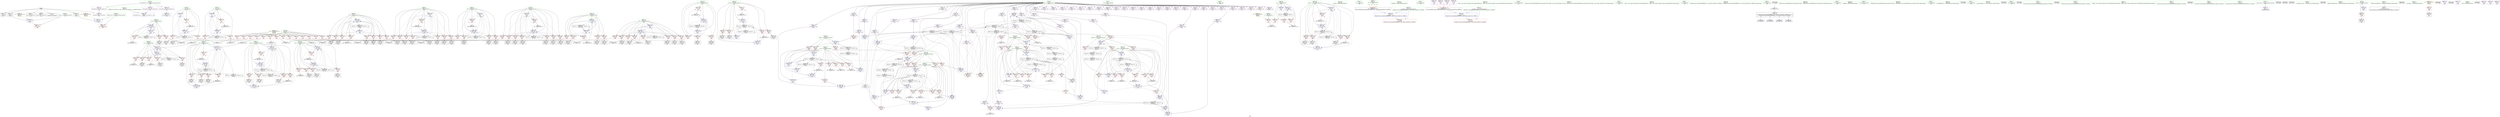 digraph "SVFG" {
	label="SVFG";

	Node0x55dd8dffaa50 [shape=record,color=grey,label="{NodeID: 0\nNullPtr}"];
	Node0x55dd8dffaa50 -> Node0x55dd8dffffd0[style=solid];
	Node0x55dd8dffaa50 -> Node0x55dd8e0000a0[style=solid];
	Node0x55dd8dffaa50 -> Node0x55dd8e000170[style=solid];
	Node0x55dd8dffaa50 -> Node0x55dd8dffadc0[style=solid];
	Node0x55dd8dffaa50 -> Node0x55dd8dffae90[style=solid];
	Node0x55dd8dffaa50 -> Node0x55dd8dffaf60[style=solid];
	Node0x55dd8dffaa50 -> Node0x55dd8e065c80[style=solid];
	Node0x55dd8e06bd00 [shape=record,color=blue,label="{NodeID: 443\n121\<--668\nj279\<--inc292\nmain\n}"];
	Node0x55dd8e06bd00 -> Node0x55dd8e064e50[style=dashed];
	Node0x55dd8e06bd00 -> Node0x55dd8e064f20[style=dashed];
	Node0x55dd8e06bd00 -> Node0x55dd8e064ff0[style=dashed];
	Node0x55dd8e06bd00 -> Node0x55dd8e06bc30[style=dashed];
	Node0x55dd8e06bd00 -> Node0x55dd8e06bd00[style=dashed];
	Node0x55dd8e06bd00 -> Node0x55dd8e0b12f0[style=dashed];
	Node0x55dd8e061570 [shape=record,color=red,label="{NodeID: 277\n372\<--93\n\<--pos79\nmain\n}"];
	Node0x55dd8e061570 -> Node0x55dd8e05ee20[style=solid];
	Node0x55dd8dffed40 [shape=record,color=black,label="{NodeID: 111\n441\<--440\nidxprom158\<--\nmain\n}"];
	Node0x55dd8e0752d0 [shape=record,color=grey,label="{NodeID: 554\n195 = cmp(193, 194, )\n}"];
	Node0x55dd8e05b330 [shape=record,color=blue,label="{NodeID: 388\n290\<--284\narrayidx65\<--\nmain\n}"];
	Node0x55dd8e05b330 -> Node0x55dd8e0b9ef0[style=dashed];
	Node0x55dd8dffc6b0 [shape=record,color=red,label="{NodeID: 222\n653\<--67\n\<--n\nmain\n}"];
	Node0x55dd8dffc6b0 -> Node0x55dd8e074b50[style=solid];
	Node0x55dd8dfff200 [shape=record,color=green,label="{NodeID: 56\n119\<--120\ni270\<--i270_field_insensitive\nmain\n}"];
	Node0x55dd8dfff200 -> Node0x55dd8e064b10[style=solid];
	Node0x55dd8dfff200 -> Node0x55dd8e064be0[style=solid];
	Node0x55dd8dfff200 -> Node0x55dd8e064cb0[style=solid];
	Node0x55dd8dfff200 -> Node0x55dd8e064d80[style=solid];
	Node0x55dd8dfff200 -> Node0x55dd8e06bb60[style=solid];
	Node0x55dd8dfff200 -> Node0x55dd8e06bdd0[style=solid];
	Node0x55dd8e0642f0 [shape=record,color=red,label="{NodeID: 333\n587\<--113\n\<--pos203\nmain\n}"];
	Node0x55dd8e0642f0 -> Node0x55dd8e05d920[style=solid];
	Node0x55dd8e059ba0 [shape=record,color=purple,label="{NodeID: 167\n442\<--8\narrayidx159\<--map\nmain\n}"];
	Node0x55dd8dff37e0 [shape=record,color=green,label="{NodeID: 1\n7\<--1\n__dso_handle\<--dummyObj\nGlob }"];
	Node0x55dd8e0692c0 [shape=record,color=yellow,style=double,label="{NodeID: 776\n10V_1 = ENCHI(MR_10V_0)\npts\{68 \}\nFun[main]}"];
	Node0x55dd8e0692c0 -> Node0x55dd8e057220[style=dashed];
	Node0x55dd8e0692c0 -> Node0x55dd8e0572f0[style=dashed];
	Node0x55dd8e0692c0 -> Node0x55dd8dffbe00[style=dashed];
	Node0x55dd8e0692c0 -> Node0x55dd8dffbe90[style=dashed];
	Node0x55dd8e0692c0 -> Node0x55dd8dffbf60[style=dashed];
	Node0x55dd8e0692c0 -> Node0x55dd8dffc030[style=dashed];
	Node0x55dd8e0692c0 -> Node0x55dd8dffc100[style=dashed];
	Node0x55dd8e0692c0 -> Node0x55dd8dffc1d0[style=dashed];
	Node0x55dd8e0692c0 -> Node0x55dd8dffc2a0[style=dashed];
	Node0x55dd8e0692c0 -> Node0x55dd8dffc370[style=dashed];
	Node0x55dd8e0692c0 -> Node0x55dd8dffc440[style=dashed];
	Node0x55dd8e0692c0 -> Node0x55dd8dffc510[style=dashed];
	Node0x55dd8e0692c0 -> Node0x55dd8dffc5e0[style=dashed];
	Node0x55dd8e0692c0 -> Node0x55dd8dffc6b0[style=dashed];
	Node0x55dd8e06bdd0 [shape=record,color=blue,label="{NodeID: 444\n119\<--674\ni270\<--inc297\nmain\n}"];
	Node0x55dd8e06bdd0 -> Node0x55dd8e064b10[style=dashed];
	Node0x55dd8e06bdd0 -> Node0x55dd8e064be0[style=dashed];
	Node0x55dd8e06bdd0 -> Node0x55dd8e064cb0[style=dashed];
	Node0x55dd8e06bdd0 -> Node0x55dd8e064d80[style=dashed];
	Node0x55dd8e06bdd0 -> Node0x55dd8e06bdd0[style=dashed];
	Node0x55dd8e06bdd0 -> Node0x55dd8e0b0df0[style=dashed];
	Node0x55dd8e061640 [shape=record,color=red,label="{NodeID: 278\n394\<--93\n\<--pos79\nmain\n}"];
	Node0x55dd8e061640 -> Node0x55dd8dffe930[style=solid];
	Node0x55dd8dffee10 [shape=record,color=black,label="{NodeID: 112\n444\<--443\nidxprom160\<--\nmain\n}"];
	Node0x55dd8e075450 [shape=record,color=grey,label="{NodeID: 555\n603 = cmp(602, 124, )\n}"];
	Node0x55dd8e05b400 [shape=record,color=blue,label="{NodeID: 389\n79\<--295\ni19\<--inc68\nmain\n}"];
	Node0x55dd8e05b400 -> Node0x55dd8e05f010[style=dashed];
	Node0x55dd8e05b400 -> Node0x55dd8e05f0e0[style=dashed];
	Node0x55dd8e05b400 -> Node0x55dd8e05f1b0[style=dashed];
	Node0x55dd8e05b400 -> Node0x55dd8e05f280[style=dashed];
	Node0x55dd8e05b400 -> Node0x55dd8e05f350[style=dashed];
	Node0x55dd8e05b400 -> Node0x55dd8e05f420[style=dashed];
	Node0x55dd8e05b400 -> Node0x55dd8e05f4f0[style=dashed];
	Node0x55dd8e05b400 -> Node0x55dd8e05f5c0[style=dashed];
	Node0x55dd8e05b400 -> Node0x55dd8e05b400[style=dashed];
	Node0x55dd8e05b400 -> Node0x55dd8e0a99d0[style=dashed];
	Node0x55dd8dffc780 [shape=record,color=red,label="{NodeID: 223\n685\<--71\nexn\<--exn.slot\nmain\n}"];
	Node0x55dd8dfff2d0 [shape=record,color=green,label="{NodeID: 57\n121\<--122\nj279\<--j279_field_insensitive\nmain\n}"];
	Node0x55dd8dfff2d0 -> Node0x55dd8e064e50[style=solid];
	Node0x55dd8dfff2d0 -> Node0x55dd8e064f20[style=solid];
	Node0x55dd8dfff2d0 -> Node0x55dd8e064ff0[style=solid];
	Node0x55dd8dfff2d0 -> Node0x55dd8e06bc30[style=solid];
	Node0x55dd8dfff2d0 -> Node0x55dd8e06bd00[style=solid];
	Node0x55dd8e0643c0 [shape=record,color=red,label="{NodeID: 334\n606\<--113\n\<--pos203\nmain\n}"];
	Node0x55dd8e0643c0 -> Node0x55dd8e057cc0[style=solid];
	Node0x55dd8e059c70 [shape=record,color=purple,label="{NodeID: 168\n445\<--8\narrayidx161\<--map\nmain\n}"];
	Node0x55dd8e059c70 -> Node0x55dd8e05c6b0[style=solid];
	Node0x55dd8dff8960 [shape=record,color=green,label="{NodeID: 2\n10\<--1\n.str\<--dummyObj\nGlob }"];
	Node0x55dd8e0693a0 [shape=record,color=yellow,style=double,label="{NodeID: 777\n12V_1 = ENCHI(MR_12V_0)\npts\{72 \}\nFun[main]}"];
	Node0x55dd8e0693a0 -> Node0x55dd8e066190[style=dashed];
	Node0x55dd8e06bea0 [shape=record,color=blue,label="{NodeID: 445\n65\<--680\ncas\<--inc300\nmain\n}"];
	Node0x55dd8e06bea0 -> Node0x55dd8e0a8ad0[style=dashed];
	Node0x55dd8e061710 [shape=record,color=red,label="{NodeID: 279\n312\<--95\n\<--j80\nmain\n}"];
	Node0x55dd8e061710 -> Node0x55dd8e076650[style=solid];
	Node0x55dd8dffeee0 [shape=record,color=black,label="{NodeID: 113\n456\<--455\nidxprom165\<--\nmain\n}"];
	Node0x55dd8e0755d0 [shape=record,color=grey,label="{NodeID: 556\n412 = cmp(410, 411, )\n}"];
	Node0x55dd8e05b4d0 [shape=record,color=blue,label="{NodeID: 390\n89\<--124\ni74\<--\nmain\n}"];
	Node0x55dd8e05b4d0 -> Node0x55dd8e0606d0[style=dashed];
	Node0x55dd8e05b4d0 -> Node0x55dd8e0607a0[style=dashed];
	Node0x55dd8e05b4d0 -> Node0x55dd8e060870[style=dashed];
	Node0x55dd8e05b4d0 -> Node0x55dd8e060940[style=dashed];
	Node0x55dd8e05b4d0 -> Node0x55dd8e060a10[style=dashed];
	Node0x55dd8e05b4d0 -> Node0x55dd8e060ae0[style=dashed];
	Node0x55dd8e05b4d0 -> Node0x55dd8e060bb0[style=dashed];
	Node0x55dd8e05b4d0 -> Node0x55dd8e060c80[style=dashed];
	Node0x55dd8e05b4d0 -> Node0x55dd8e05c1d0[style=dashed];
	Node0x55dd8e05b4d0 -> Node0x55dd8e0ab2d0[style=dashed];
	Node0x55dd8dffc850 [shape=record,color=red,label="{NodeID: 224\n686\<--73\nsel\<--ehselector.slot\nmain\n}"];
	Node0x55dd8dfff3a0 [shape=record,color=green,label="{NodeID: 58\n129\<--130\nfreopen\<--freopen_field_insensitive\n}"];
	Node0x55dd8e0a8ad0 [shape=record,color=black,label="{NodeID: 667\nMR_8V_3 = PHI(MR_8V_4, MR_8V_2, )\npts\{66 \}\n}"];
	Node0x55dd8e0a8ad0 -> Node0x55dd8e056fb0[style=dashed];
	Node0x55dd8e0a8ad0 -> Node0x55dd8e057080[style=dashed];
	Node0x55dd8e0a8ad0 -> Node0x55dd8e057150[style=dashed];
	Node0x55dd8e0a8ad0 -> Node0x55dd8e06bea0[style=dashed];
	Node0x55dd8e064490 [shape=record,color=red,label="{NodeID: 335\n528\<--115\n\<--i205\nmain\n}"];
	Node0x55dd8e064490 -> Node0x55dd8e0743d0[style=solid];
	Node0x55dd8e059d40 [shape=record,color=purple,label="{NodeID: 169\n457\<--8\narrayidx166\<--map\nmain\n}"];
	Node0x55dd8dff89f0 [shape=record,color=green,label="{NodeID: 3\n12\<--1\n.str.1\<--dummyObj\nGlob }"];
	Node0x55dd8e069480 [shape=record,color=yellow,style=double,label="{NodeID: 778\n14V_1 = ENCHI(MR_14V_0)\npts\{74 \}\nFun[main]}"];
	Node0x55dd8e069480 -> Node0x55dd8e066260[style=dashed];
	Node0x55dd8e06bf70 [shape=record,color=blue,label="{NodeID: 446\n709\<--707\n__lhs.addr\<--__lhs\n_ZSteqIcSt11char_traitsIcESaIcEEbRKNSt7__cxx1112basic_stringIT_T0_T1_EEPKS5_\n}"];
	Node0x55dd8e06bf70 -> Node0x55dd8e0658e0[style=dashed];
	Node0x55dd8e0617e0 [shape=record,color=red,label="{NodeID: 280\n319\<--95\n\<--j80\nmain\n}"];
	Node0x55dd8e0617e0 -> Node0x55dd8dffce10[style=solid];
	Node0x55dd8dffefb0 [shape=record,color=black,label="{NodeID: 114\n459\<--458\nidxprom167\<--\nmain\n}"];
	Node0x55dd8e075750 [shape=record,color=grey,label="{NodeID: 557\n449 = cmp(447, 448, )\n}"];
	Node0x55dd8e05b5a0 [shape=record,color=blue,label="{NodeID: 391\n91\<--124\ncur78\<--\nmain\n}"];
	Node0x55dd8e05b5a0 -> Node0x55dd8e09fed0[style=dashed];
	Node0x55dd8dffc920 [shape=record,color=red,label="{NodeID: 225\n150\<--75\n\<--i\nmain\n}"];
	Node0x55dd8dffc920 -> Node0x55dd8e076c50[style=solid];
	Node0x55dd8dfff470 [shape=record,color=green,label="{NodeID: 59\n132\<--133\n_ZNSirsERi\<--_ZNSirsERi_field_insensitive\n}"];
	Node0x55dd8e0a8fd0 [shape=record,color=black,label="{NodeID: 668\nMR_16V_2 = PHI(MR_16V_4, MR_16V_1, )\npts\{76 \}\n}"];
	Node0x55dd8e0a8fd0 -> Node0x55dd8e065f20[style=dashed];
	Node0x55dd8e064560 [shape=record,color=red,label="{NodeID: 336\n531\<--115\n\<--i205\nmain\n}"];
	Node0x55dd8e064560 -> Node0x55dd8e057520[style=solid];
	Node0x55dd8e059e10 [shape=record,color=purple,label="{NodeID: 170\n460\<--8\narrayidx168\<--map\nmain\n}"];
	Node0x55dd8e059e10 -> Node0x55dd8e05c850[style=solid];
	Node0x55dd8dff9550 [shape=record,color=green,label="{NodeID: 4\n14\<--1\nstdin\<--dummyObj\nGlob }"];
	Node0x55dd8e06c040 [shape=record,color=blue,label="{NodeID: 447\n711\<--708\n__rhs.addr\<--__rhs\n_ZSteqIcSt11char_traitsIcESaIcEEbRKNSt7__cxx1112basic_stringIT_T0_T1_EEPKS5_\n}"];
	Node0x55dd8e06c040 -> Node0x55dd8e0659b0[style=dashed];
	Node0x55dd8e0618b0 [shape=record,color=red,label="{NodeID: 281\n329\<--95\n\<--j80\nmain\n}"];
	Node0x55dd8e0618b0 -> Node0x55dd8dffe2b0[style=solid];
	Node0x55dd8dfff080 [shape=record,color=black,label="{NodeID: 115\n472\<--471\nidxprom173\<--\nmain\n}"];
	Node0x55dd8e0758d0 [shape=record,color=grey,label="{NodeID: 558\n323 = cmp(322, 124, )\n}"];
	Node0x55dd8e05b670 [shape=record,color=blue,label="{NodeID: 392\n93\<--124\npos79\<--\nmain\n}"];
	Node0x55dd8e05b670 -> Node0x55dd8e0a03d0[style=dashed];
	Node0x55dd8dffc9f0 [shape=record,color=red,label="{NodeID: 226\n160\<--75\n\<--i\nmain\n}"];
	Node0x55dd8dffc9f0 -> Node0x55dd8dffb1d0[style=solid];
	Node0x55dd8dfff540 [shape=record,color=green,label="{NodeID: 60\n143\<--144\n_ZNSt7__cxx1112basic_stringIcSt11char_traitsIcESaIcEEC1Ev\<--_ZNSt7__cxx1112basic_stringIcSt11char_traitsIcESaIcEEC1Ev_field_insensitive\n}"];
	Node0x55dd8e0a94d0 [shape=record,color=black,label="{NodeID: 669\nMR_18V_2 = PHI(MR_18V_3, MR_18V_1, )\npts\{78 \}\n}"];
	Node0x55dd8e0a94d0 -> Node0x55dd8e065ff0[style=dashed];
	Node0x55dd8e0a94d0 -> Node0x55dd8e0a94d0[style=dashed];
	Node0x55dd8e064630 [shape=record,color=red,label="{NodeID: 337\n541\<--115\n\<--i205\nmain\n}"];
	Node0x55dd8e064630 -> Node0x55dd8e057640[style=solid];
	Node0x55dd8e059ee0 [shape=record,color=purple,label="{NodeID: 171\n473\<--8\narrayidx174\<--map\nmain\n}"];
	Node0x55dd8dff95e0 [shape=record,color=green,label="{NodeID: 5\n15\<--1\n_ZSt3cin\<--dummyObj\nGlob }"];
	Node0x55dd8e061980 [shape=record,color=red,label="{NodeID: 282\n337\<--95\n\<--j80\nmain\n}"];
	Node0x55dd8e061980 -> Node0x55dd8dffe450[style=solid];
	Node0x55dd8dfff150 [shape=record,color=black,label="{NodeID: 116\n475\<--474\nidxprom175\<--\nmain\n}"];
	Node0x55dd8e075a50 [shape=record,color=grey,label="{NodeID: 559\n362 = cmp(361, 124, )\n}"];
	Node0x55dd8e05b740 [shape=record,color=blue,label="{NodeID: 393\n95\<--124\nj80\<--\nmain\n}"];
	Node0x55dd8e05b740 -> Node0x55dd8e061710[style=dashed];
	Node0x55dd8e05b740 -> Node0x55dd8e0617e0[style=dashed];
	Node0x55dd8e05b740 -> Node0x55dd8e0618b0[style=dashed];
	Node0x55dd8e05b740 -> Node0x55dd8e061980[style=dashed];
	Node0x55dd8e05b740 -> Node0x55dd8e061a50[style=dashed];
	Node0x55dd8e05b740 -> Node0x55dd8e05b740[style=dashed];
	Node0x55dd8e05b740 -> Node0x55dd8e05c030[style=dashed];
	Node0x55dd8e05b740 -> Node0x55dd8e0ac1d0[style=dashed];
	Node0x55dd8dffcac0 [shape=record,color=red,label="{NodeID: 227\n182\<--75\n\<--i\nmain\n}"];
	Node0x55dd8dffcac0 -> Node0x55dd8e05e9a0[style=solid];
	Node0x55dd8dfff610 [shape=record,color=green,label="{NodeID: 61\n146\<--147\n_ZStrsIcSt11char_traitsIcESaIcEERSt13basic_istreamIT_T0_ES7_RNSt7__cxx1112basic_stringIS4_S5_T1_EE\<--_ZStrsIcSt11char_traitsIcESaIcEERSt13basic_istreamIT_T0_ES7_RNSt7__cxx1112basic_stringIS4_S5_T1_EE_field_insensitive\n}"];
	Node0x55dd8e0a99d0 [shape=record,color=black,label="{NodeID: 670\nMR_20V_2 = PHI(MR_20V_6, MR_20V_1, )\npts\{80 \}\n}"];
	Node0x55dd8e0a99d0 -> Node0x55dd8e066400[style=dashed];
	Node0x55dd8e0a99d0 -> Node0x55dd8e0a99d0[style=dashed];
	Node0x55dd8e064700 [shape=record,color=red,label="{NodeID: 338\n549\<--115\n\<--i205\nmain\n}"];
	Node0x55dd8e064700 -> Node0x55dd8e0577e0[style=solid];
	Node0x55dd8e059fb0 [shape=record,color=purple,label="{NodeID: 172\n476\<--8\narrayidx176\<--map\nmain\n}"];
	Node0x55dd8e059fb0 -> Node0x55dd8e05cac0[style=solid];
	Node0x55dd8dff9670 [shape=record,color=green,label="{NodeID: 6\n16\<--1\n.str.2\<--dummyObj\nGlob }"];
	Node0x55dd8e061a50 [shape=record,color=red,label="{NodeID: 283\n383\<--95\n\<--j80\nmain\n}"];
	Node0x55dd8e061a50 -> Node0x55dd8e0740d0[style=solid];
	Node0x55dd8e057400 [shape=record,color=black,label="{NodeID: 117\n498\<--497\nidxprom186\<--\nmain\n}"];
	Node0x55dd8e075bd0 [shape=record,color=grey,label="{NodeID: 560\n282 = cmp(281, 124, )\n}"];
	Node0x55dd8e05b810 [shape=record,color=blue,label="{NodeID: 394\n97\<--332\ntemp91\<--\nmain\n}"];
	Node0x55dd8e05b810 -> Node0x55dd8e061b20[style=dashed];
	Node0x55dd8e05b810 -> Node0x55dd8e061bf0[style=dashed];
	Node0x55dd8e05b810 -> Node0x55dd8e061cc0[style=dashed];
	Node0x55dd8e05b810 -> Node0x55dd8e0a0dd0[style=dashed];
	Node0x55dd8dffcb90 [shape=record,color=red,label="{NodeID: 228\n156\<--77\n\<--j\nmain\n}"];
	Node0x55dd8dffcb90 -> Node0x55dd8e076050[style=solid];
	Node0x55dd8dfff6e0 [shape=record,color=green,label="{NodeID: 62\n178\<--179\n_ZNSt7__cxx1112basic_stringIcSt11char_traitsIcESaIcEED1Ev\<--_ZNSt7__cxx1112basic_stringIcSt11char_traitsIcESaIcEED1Ev_field_insensitive\n}"];
	Node0x55dd8e0a9ed0 [shape=record,color=black,label="{NodeID: 671\nMR_22V_2 = PHI(MR_22V_13, MR_22V_1, )\npts\{82 \}\n}"];
	Node0x55dd8e0a9ed0 -> Node0x55dd8e0664d0[style=dashed];
	Node0x55dd8e0a9ed0 -> Node0x55dd8e0a9ed0[style=dashed];
	Node0x55dd8e0647d0 [shape=record,color=red,label="{NodeID: 339\n598\<--115\n\<--i205\nmain\n}"];
	Node0x55dd8e0647d0 -> Node0x55dd8e05d320[style=solid];
	Node0x55dd8e05a080 [shape=record,color=purple,label="{NodeID: 173\n499\<--8\narrayidx187\<--map\nmain\n}"];
	Node0x55dd8dff9730 [shape=record,color=green,label="{NodeID: 7\n18\<--1\n.str.3\<--dummyObj\nGlob }"];
	Node0x55dd8e061b20 [shape=record,color=red,label="{NodeID: 284\n341\<--97\n\<--temp91\nmain\n}"];
	Node0x55dd8e061b20 -> Node0x55dd8e076dd0[style=solid];
	Node0x55dd8e057490 [shape=record,color=black,label="{NodeID: 118\n501\<--500\nidxprom188\<--\nmain\n}"];
	Node0x55dd8e075d50 [shape=record,color=grey,label="{NodeID: 561\n577 = cmp(576, 124, )\n}"];
	Node0x55dd8e05b8e0 [shape=record,color=blue,label="{NodeID: 395\n339\<--124\narrayidx99\<--\nmain\n}"];
	Node0x55dd8e05b8e0 -> Node0x55dd8e05ba80[style=dashed];
	Node0x55dd8e05b8e0 -> Node0x55dd8e05bcf0[style=dashed];
	Node0x55dd8e05b8e0 -> Node0x55dd8e0a12d0[style=dashed];
	Node0x55dd8dffcc60 [shape=record,color=red,label="{NodeID: 229\n163\<--77\n\<--j\nmain\n}"];
	Node0x55dd8dffcc60 -> Node0x55dd8dffb2a0[style=solid];
	Node0x55dd8dfff7b0 [shape=record,color=green,label="{NodeID: 63\n188\<--189\n_ZSteqIcSt11char_traitsIcESaIcEEbRKNSt7__cxx1112basic_stringIT_T0_T1_EEPKS5_\<--_ZSteqIcSt11char_traitsIcESaIcEEbRKNSt7__cxx1112basic_stringIT_T0_T1_EEPKS5__field_insensitive\n}"];
	Node0x55dd8e0aa3d0 [shape=record,color=black,label="{NodeID: 672\nMR_24V_2 = PHI(MR_24V_11, MR_24V_1, )\npts\{84 \}\n}"];
	Node0x55dd8e0aa3d0 -> Node0x55dd8e0665a0[style=dashed];
	Node0x55dd8e0aa3d0 -> Node0x55dd8e0aa3d0[style=dashed];
	Node0x55dd8e0648a0 [shape=record,color=red,label="{NodeID: 340\n556\<--117\n\<--temp217\nmain\n}"];
	Node0x55dd8e0648a0 -> Node0x55dd8e0761d0[style=solid];
	Node0x55dd8e05a150 [shape=record,color=purple,label="{NodeID: 174\n502\<--8\narrayidx189\<--map\nmain\n}"];
	Node0x55dd8e05a150 -> Node0x55dd8e05ced0[style=solid];
	Node0x55dd8dff97c0 [shape=record,color=green,label="{NodeID: 8\n20\<--1\n.str.4\<--dummyObj\nGlob }"];
	Node0x55dd8e061bf0 [shape=record,color=red,label="{NodeID: 285\n375\<--97\n\<--temp91\nmain\n}"];
	Node0x55dd8e061bf0 -> Node0x55dd8e05be90[style=solid];
	Node0x55dd8e057520 [shape=record,color=black,label="{NodeID: 119\n532\<--531\nidxprom210\<--\nmain\n}"];
	Node0x55dd8e075ed0 [shape=record,color=grey,label="{NodeID: 562\n720 = cmp(717, 124, )\n}"];
	Node0x55dd8e075ed0 -> Node0x55dd8e0581a0[style=solid];
	Node0x55dd8e05b9b0 [shape=record,color=blue,label="{NodeID: 396\n91\<--346\ncur78\<--mul102\nmain\n}"];
	Node0x55dd8e05b9b0 -> Node0x55dd8e060ef0[style=dashed];
	Node0x55dd8e05b9b0 -> Node0x55dd8e05bc20[style=dashed];
	Node0x55dd8dffcd30 [shape=record,color=red,label="{NodeID: 230\n168\<--77\n\<--j\nmain\n}"];
	Node0x55dd8dffcd30 -> Node0x55dd8e05d4a0[style=solid];
	Node0x55dd8dfff880 [shape=record,color=green,label="{NodeID: 64\n625\<--626\n_ZStlsISt11char_traitsIcEERSt13basic_ostreamIcT_ES5_PKc\<--_ZStlsISt11char_traitsIcEERSt13basic_ostreamIcT_ES5_PKc_field_insensitive\n}"];
	Node0x55dd8e0aa8d0 [shape=record,color=black,label="{NodeID: 673\nMR_26V_2 = PHI(MR_26V_7, MR_26V_1, )\npts\{86 \}\n}"];
	Node0x55dd8e0aa8d0 -> Node0x55dd8e066670[style=dashed];
	Node0x55dd8e0aa8d0 -> Node0x55dd8e0aa8d0[style=dashed];
	Node0x55dd8e064970 [shape=record,color=red,label="{NodeID: 341\n590\<--117\n\<--temp217\nmain\n}"];
	Node0x55dd8e064970 -> Node0x55dd8e06b750[style=solid];
	Node0x55dd8e05a220 [shape=record,color=purple,label="{NodeID: 175\n533\<--8\narrayidx211\<--map\nmain\n}"];
	Node0x55dd8dff9850 [shape=record,color=green,label="{NodeID: 9\n22\<--1\n.str.5\<--dummyObj\nGlob }"];
	Node0x55dd8e061cc0 [shape=record,color=red,label="{NodeID: 286\n378\<--97\n\<--temp91\nmain\n}"];
	Node0x55dd8e061cc0 -> Node0x55dd8e05bf60[style=solid];
	Node0x55dd8e0575b0 [shape=record,color=black,label="{NodeID: 120\n535\<--534\nidxprom212\<--\nmain\n}"];
	Node0x55dd8e076050 [shape=record,color=grey,label="{NodeID: 563\n158 = cmp(156, 157, )\n}"];
	Node0x55dd8e05ba80 [shape=record,color=blue,label="{NodeID: 397\n354\<--348\narrayidx106\<--\nmain\n}"];
	Node0x55dd8e05ba80 -> Node0x55dd8e0a12d0[style=dashed];
	Node0x55dd8e05f010 [shape=record,color=red,label="{NodeID: 231\n193\<--79\n\<--i19\nmain\n}"];
	Node0x55dd8e05f010 -> Node0x55dd8e0752d0[style=solid];
	Node0x55dd8dfff950 [shape=record,color=green,label="{NodeID: 65\n629\<--630\n_ZNSolsEi\<--_ZNSolsEi_field_insensitive\n}"];
	Node0x55dd8e102070 [shape=record,color=black,label="{NodeID: 840\n708 = PHI(186, 299, 405, 511, )\n1st arg _ZSteqIcSt11char_traitsIcESaIcEEbRKNSt7__cxx1112basic_stringIT_T0_T1_EEPKS5_ }"];
	Node0x55dd8e102070 -> Node0x55dd8e06c040[style=solid];
	Node0x55dd8e0aadd0 [shape=record,color=black,label="{NodeID: 674\nMR_28V_2 = PHI(MR_28V_7, MR_28V_1, )\npts\{88 \}\n}"];
	Node0x55dd8e0aadd0 -> Node0x55dd8e0aadd0[style=dashed];
	Node0x55dd8e0aadd0 -> Node0x55dd8e0b8af0[style=dashed];
	Node0x55dd8e064a40 [shape=record,color=red,label="{NodeID: 342\n593\<--117\n\<--temp217\nmain\n}"];
	Node0x55dd8e064a40 -> Node0x55dd8e06b820[style=solid];
	Node0x55dd8e05a2f0 [shape=record,color=purple,label="{NodeID: 176\n536\<--8\narrayidx213\<--map\nmain\n}"];
	Node0x55dd8e05a2f0 -> Node0x55dd8e0655a0[style=solid];
	Node0x55dd8dff8670 [shape=record,color=green,label="{NodeID: 10\n24\<--1\n_ZSt4cout\<--dummyObj\nGlob }"];
	Node0x55dd8e061d90 [shape=record,color=red,label="{NodeID: 287\n410\<--99\n\<--j136\nmain\n}"];
	Node0x55dd8e061d90 -> Node0x55dd8e0755d0[style=solid];
	Node0x55dd8e057640 [shape=record,color=black,label="{NodeID: 121\n542\<--541\nidxprom218\<--\nmain\n}"];
	Node0x55dd8e0761d0 [shape=record,color=grey,label="{NodeID: 564\n558 = cmp(556, 557, )\n}"];
	Node0x55dd8e05bb50 [shape=record,color=blue,label="{NodeID: 398\n93\<--357\npos79\<--inc107\nmain\n}"];
	Node0x55dd8e05bb50 -> Node0x55dd8e0a03d0[style=dashed];
	Node0x55dd8e05f0e0 [shape=record,color=red,label="{NodeID: 232\n208\<--79\n\<--i19\nmain\n}"];
	Node0x55dd8e05f0e0 -> Node0x55dd8dffb370[style=solid];
	Node0x55dd8dfffa20 [shape=record,color=green,label="{NodeID: 66\n634\<--635\n_ZSt4endlIcSt11char_traitsIcEERSt13basic_ostreamIT_T0_ES6_\<--_ZSt4endlIcSt11char_traitsIcEERSt13basic_ostreamIT_T0_ES6__field_insensitive\n}"];
	Node0x55dd8e101cb0 [shape=record,color=black,label="{NodeID: 841\n707 = PHI(69, 69, 69, 69, )\n0th arg _ZSteqIcSt11char_traitsIcESaIcEEbRKNSt7__cxx1112basic_stringIT_T0_T1_EEPKS5_ }"];
	Node0x55dd8e101cb0 -> Node0x55dd8e06bf70[style=solid];
	Node0x55dd8e0ab2d0 [shape=record,color=black,label="{NodeID: 675\nMR_30V_2 = PHI(MR_30V_3, MR_30V_1, )\npts\{90 \}\n}"];
	Node0x55dd8e0ab2d0 -> Node0x55dd8e05b4d0[style=dashed];
	Node0x55dd8e0ab2d0 -> Node0x55dd8e0ab2d0[style=dashed];
	Node0x55dd8e064b10 [shape=record,color=red,label="{NodeID: 343\n640\<--119\n\<--i270\nmain\n}"];
	Node0x55dd8e064b10 -> Node0x55dd8e074550[style=solid];
	Node0x55dd8e05a3c0 [shape=record,color=purple,label="{NodeID: 177\n543\<--8\narrayidx219\<--map\nmain\n}"];
	Node0x55dd8dff8740 [shape=record,color=green,label="{NodeID: 11\n25\<--1\n.str.6\<--dummyObj\nGlob }"];
	Node0x55dd8e061e60 [shape=record,color=red,label="{NodeID: 288\n425\<--99\n\<--j136\nmain\n}"];
	Node0x55dd8e061e60 -> Node0x55dd8dffead0[style=solid];
	Node0x55dd8e057710 [shape=record,color=black,label="{NodeID: 122\n545\<--544\nidxprom220\<--\nmain\n}"];
	Node0x55dd8e076350 [shape=record,color=grey,label="{NodeID: 565\n235 = cmp(233, 234, )\n}"];
	Node0x55dd8e05bc20 [shape=record,color=blue,label="{NodeID: 399\n91\<--124\ncur78\<--\nmain\n}"];
	Node0x55dd8e05bc20 -> Node0x55dd8e09fed0[style=dashed];
	Node0x55dd8e05f1b0 [shape=record,color=red,label="{NodeID: 233\n218\<--79\n\<--i19\nmain\n}"];
	Node0x55dd8e05f1b0 -> Node0x55dd8dffb510[style=solid];
	Node0x55dd8dfffaf0 [shape=record,color=green,label="{NodeID: 67\n636\<--637\n_ZNSolsEPFRSoS_E\<--_ZNSolsEPFRSoS_E_field_insensitive\n}"];
	Node0x55dd8e104360 [shape=record,color=black,label="{NodeID: 842\n131 = PHI()\n}"];
	Node0x55dd8e0ab7d0 [shape=record,color=black,label="{NodeID: 676\nMR_32V_2 = PHI(MR_32V_3, MR_32V_1, )\npts\{92 \}\n}"];
	Node0x55dd8e0ab7d0 -> Node0x55dd8e05b5a0[style=dashed];
	Node0x55dd8e0ab7d0 -> Node0x55dd8e0ab7d0[style=dashed];
	Node0x55dd8e064be0 [shape=record,color=red,label="{NodeID: 344\n644\<--119\n\<--i270\nmain\n}"];
	Node0x55dd8e064be0 -> Node0x55dd8e057e60[style=solid];
	Node0x55dd8e05a490 [shape=record,color=purple,label="{NodeID: 178\n546\<--8\narrayidx221\<--map\nmain\n}"];
	Node0x55dd8e05a490 -> Node0x55dd8e065670[style=solid];
	Node0x55dd8dff8810 [shape=record,color=green,label="{NodeID: 12\n27\<--1\n.str.7\<--dummyObj\nGlob }"];
	Node0x55dd8e061f30 [shape=record,color=red,label="{NodeID: 289\n435\<--99\n\<--j136\nmain\n}"];
	Node0x55dd8e061f30 -> Node0x55dd8dffec70[style=solid];
	Node0x55dd8e0577e0 [shape=record,color=black,label="{NodeID: 123\n550\<--549\nidxprom222\<--\nmain\n}"];
	Node0x55dd8e0764d0 [shape=record,color=grey,label="{NodeID: 566\n139 = cmp(137, 138, )\n}"];
	Node0x55dd8e05bcf0 [shape=record,color=blue,label="{NodeID: 400\n370\<--364\narrayidx114\<--\nmain\n}"];
	Node0x55dd8e05bcf0 -> Node0x55dd8e0a12d0[style=dashed];
	Node0x55dd8e05f280 [shape=record,color=red,label="{NodeID: 234\n226\<--79\n\<--i19\nmain\n}"];
	Node0x55dd8e05f280 -> Node0x55dd8dffb6b0[style=solid];
	Node0x55dd8dfffbc0 [shape=record,color=green,label="{NodeID: 68\n702\<--703\n__gxx_personality_v0\<--__gxx_personality_v0_field_insensitive\n}"];
	Node0x55dd8e104460 [shape=record,color=black,label="{NodeID: 843\n145 = PHI()\n}"];
	Node0x55dd8e0abcd0 [shape=record,color=black,label="{NodeID: 677\nMR_34V_2 = PHI(MR_34V_3, MR_34V_1, )\npts\{94 \}\n}"];
	Node0x55dd8e0abcd0 -> Node0x55dd8e05b670[style=dashed];
	Node0x55dd8e0abcd0 -> Node0x55dd8e0abcd0[style=dashed];
	Node0x55dd8e064cb0 [shape=record,color=red,label="{NodeID: 345\n658\<--119\n\<--i270\nmain\n}"];
	Node0x55dd8e064cb0 -> Node0x55dd8e057f30[style=solid];
	Node0x55dd8e05a560 [shape=record,color=purple,label="{NodeID: 179\n551\<--8\narrayidx223\<--map\nmain\n}"];
	Node0x55dd8dff8b20 [shape=record,color=green,label="{NodeID: 13\n29\<--1\n.str.8\<--dummyObj\nGlob }"];
	Node0x55dd8e062000 [shape=record,color=red,label="{NodeID: 290\n443\<--99\n\<--j136\nmain\n}"];
	Node0x55dd8e062000 -> Node0x55dd8dffee10[style=solid];
	Node0x55dd8e0578b0 [shape=record,color=black,label="{NodeID: 124\n553\<--552\nidxprom224\<--\nmain\n}"];
	Node0x55dd8e076650 [shape=record,color=grey,label="{NodeID: 567\n314 = cmp(312, 313, )\n}"];
	Node0x55dd8e05bdc0 [shape=record,color=blue,label="{NodeID: 401\n93\<--373\npos79\<--inc115\nmain\n}"];
	Node0x55dd8e05bdc0 -> Node0x55dd8e0a03d0[style=dashed];
	Node0x55dd8e05f350 [shape=record,color=red,label="{NodeID: 235\n242\<--79\n\<--i19\nmain\n}"];
	Node0x55dd8e05f350 -> Node0x55dd8dffb850[style=solid];
	Node0x55dd8dfffc90 [shape=record,color=green,label="{NodeID: 69\n709\<--710\n__lhs.addr\<--__lhs.addr_field_insensitive\n_ZSteqIcSt11char_traitsIcESaIcEEbRKNSt7__cxx1112basic_stringIT_T0_T1_EEPKS5_\n}"];
	Node0x55dd8dfffc90 -> Node0x55dd8e0658e0[style=solid];
	Node0x55dd8dfffc90 -> Node0x55dd8e06bf70[style=solid];
	Node0x55dd8e104560 [shape=record,color=black,label="{NodeID: 844\n141 = PHI()\n}"];
	Node0x55dd8e0ac1d0 [shape=record,color=black,label="{NodeID: 678\nMR_36V_2 = PHI(MR_36V_3, MR_36V_1, )\npts\{96 \}\n}"];
	Node0x55dd8e0ac1d0 -> Node0x55dd8e05b740[style=dashed];
	Node0x55dd8e0ac1d0 -> Node0x55dd8e0ac1d0[style=dashed];
	Node0x55dd8e064d80 [shape=record,color=red,label="{NodeID: 346\n673\<--119\n\<--i270\nmain\n}"];
	Node0x55dd8e064d80 -> Node0x55dd8e05e820[style=solid];
	Node0x55dd8e05a630 [shape=record,color=purple,label="{NodeID: 180\n554\<--8\narrayidx225\<--map\nmain\n}"];
	Node0x55dd8e05a630 -> Node0x55dd8e06b1a0[style=solid];
	Node0x55dd8dff8bf0 [shape=record,color=green,label="{NodeID: 14\n32\<--1\n\<--dummyObj\nCan only get source location for instruction, argument, global var or function.}"];
	Node0x55dd8e0620d0 [shape=record,color=red,label="{NodeID: 291\n458\<--99\n\<--j136\nmain\n}"];
	Node0x55dd8e0620d0 -> Node0x55dd8dffefb0[style=solid];
	Node0x55dd8e057980 [shape=record,color=black,label="{NodeID: 125\n565\<--564\nidxprom229\<--\nmain\n}"];
	Node0x55dd8e0767d0 [shape=record,color=grey,label="{NodeID: 568\n306 = cmp(304, 305, )\n}"];
	Node0x55dd8e05be90 [shape=record,color=blue,label="{NodeID: 402\n91\<--375\ncur78\<--\nmain\n}"];
	Node0x55dd8e05be90 -> Node0x55dd8e09fed0[style=dashed];
	Node0x55dd8e05f420 [shape=record,color=red,label="{NodeID: 236\n259\<--79\n\<--i19\nmain\n}"];
	Node0x55dd8e05f420 -> Node0x55dd8dffb9f0[style=solid];
	Node0x55dd8dfffd60 [shape=record,color=green,label="{NodeID: 70\n711\<--712\n__rhs.addr\<--__rhs.addr_field_insensitive\n_ZSteqIcSt11char_traitsIcESaIcEEbRKNSt7__cxx1112basic_stringIT_T0_T1_EEPKS5_\n}"];
	Node0x55dd8dfffd60 -> Node0x55dd8e0659b0[style=solid];
	Node0x55dd8dfffd60 -> Node0x55dd8e06c040[style=solid];
	Node0x55dd8e104660 [shape=record,color=black,label="{NodeID: 845\n43 = PHI()\n}"];
	Node0x55dd8e0ac6d0 [shape=record,color=black,label="{NodeID: 679\nMR_38V_2 = PHI(MR_38V_3, MR_38V_1, )\npts\{98 \}\n}"];
	Node0x55dd8e0ac6d0 -> Node0x55dd8e0a0dd0[style=dashed];
	Node0x55dd8e0ac6d0 -> Node0x55dd8e0ac6d0[style=dashed];
	Node0x55dd8e064e50 [shape=record,color=red,label="{NodeID: 347\n652\<--121\n\<--j279\nmain\n}"];
	Node0x55dd8e064e50 -> Node0x55dd8e074b50[style=solid];
	Node0x55dd8e05a700 [shape=record,color=purple,label="{NodeID: 181\n566\<--8\narrayidx230\<--map\nmain\n}"];
	Node0x55dd8dff8cc0 [shape=record,color=green,label="{NodeID: 15\n124\<--1\n\<--dummyObj\nCan only get source location for instruction, argument, global var or function.}"];
	Node0x55dd8e0621a0 [shape=record,color=red,label="{NodeID: 292\n474\<--99\n\<--j136\nmain\n}"];
	Node0x55dd8e0621a0 -> Node0x55dd8dfff150[style=solid];
	Node0x55dd8e057a50 [shape=record,color=black,label="{NodeID: 126\n568\<--567\nidxprom231\<--\nmain\n}"];
	Node0x55dd8e076950 [shape=record,color=grey,label="{NodeID: 569\n538 = cmp(537, 124, )\n}"];
	Node0x55dd8e05bf60 [shape=record,color=blue,label="{NodeID: 403\n91\<--378\ncur78\<--\nmain\n}"];
	Node0x55dd8e05bf60 -> Node0x55dd8e09fed0[style=dashed];
	Node0x55dd8e05f4f0 [shape=record,color=red,label="{NodeID: 237\n285\<--79\n\<--i19\nmain\n}"];
	Node0x55dd8e05f4f0 -> Node0x55dd8dffbb90[style=solid];
	Node0x55dd8dfffe30 [shape=record,color=green,label="{NodeID: 71\n718\<--719\n_ZNKSt7__cxx1112basic_stringIcSt11char_traitsIcESaIcEE7compareEPKc\<--_ZNKSt7__cxx1112basic_stringIcSt11char_traitsIcESaIcEE7compareEPKc_field_insensitive\n}"];
	Node0x55dd8e104760 [shape=record,color=black,label="{NodeID: 846\n300 = PHI(706, )\n}"];
	Node0x55dd8e0acbd0 [shape=record,color=black,label="{NodeID: 680\nMR_40V_2 = PHI(MR_40V_3, MR_40V_1, )\npts\{100 \}\n}"];
	Node0x55dd8e0acbd0 -> Node0x55dd8e05c2a0[style=dashed];
	Node0x55dd8e0acbd0 -> Node0x55dd8e0acbd0[style=dashed];
	Node0x55dd8e06f6c0 [shape=record,color=grey,label="{NodeID: 514\n522 = Binary(521, 135, )\n}"];
	Node0x55dd8e06f6c0 -> Node0x55dd8e06af30[style=solid];
	Node0x55dd8e064f20 [shape=record,color=red,label="{NodeID: 348\n661\<--121\n\<--j279\nmain\n}"];
	Node0x55dd8e064f20 -> Node0x55dd8e058000[style=solid];
	Node0x55dd8e05a7d0 [shape=record,color=purple,label="{NodeID: 182\n569\<--8\narrayidx232\<--map\nmain\n}"];
	Node0x55dd8e05a7d0 -> Node0x55dd8e06b340[style=solid];
	Node0x55dd8dff8d90 [shape=record,color=green,label="{NodeID: 16\n135\<--1\n\<--dummyObj\nCan only get source location for instruction, argument, global var or function.}"];
	Node0x55dd8e062270 [shape=record,color=red,label="{NodeID: 293\n500\<--99\n\<--j136\nmain\n}"];
	Node0x55dd8e062270 -> Node0x55dd8e057490[style=solid];
	Node0x55dd8e057b20 [shape=record,color=black,label="{NodeID: 127\n581\<--580\nidxprom237\<--\nmain\n}"];
	Node0x55dd8e076ad0 [shape=record,color=grey,label="{NodeID: 570\n388 = cmp(387, 124, )\n}"];
	Node0x55dd8e05c030 [shape=record,color=blue,label="{NodeID: 404\n95\<--384\nj80\<--inc120\nmain\n}"];
	Node0x55dd8e05c030 -> Node0x55dd8e061710[style=dashed];
	Node0x55dd8e05c030 -> Node0x55dd8e0617e0[style=dashed];
	Node0x55dd8e05c030 -> Node0x55dd8e0618b0[style=dashed];
	Node0x55dd8e05c030 -> Node0x55dd8e061980[style=dashed];
	Node0x55dd8e05c030 -> Node0x55dd8e061a50[style=dashed];
	Node0x55dd8e05c030 -> Node0x55dd8e05b740[style=dashed];
	Node0x55dd8e05c030 -> Node0x55dd8e05c030[style=dashed];
	Node0x55dd8e05c030 -> Node0x55dd8e0ac1d0[style=dashed];
	Node0x55dd8e05f5c0 [shape=record,color=red,label="{NodeID: 238\n294\<--79\n\<--i19\nmain\n}"];
	Node0x55dd8e05f5c0 -> Node0x55dd8e073990[style=solid];
	Node0x55dd8dffff00 [shape=record,color=green,label="{NodeID: 72\n33\<--738\n_GLOBAL__sub_I_Hao.Wu_1_1.cpp\<--_GLOBAL__sub_I_Hao.Wu_1_1.cpp_field_insensitive\n}"];
	Node0x55dd8dffff00 -> Node0x55dd8e065b80[style=solid];
	Node0x55dd8e104900 [shape=record,color=black,label="{NodeID: 847\n166 = PHI()\n}"];
	Node0x55dd8e0ad0d0 [shape=record,color=black,label="{NodeID: 681\nMR_42V_2 = PHI(MR_42V_3, MR_42V_1, )\npts\{102 \}\n}"];
	Node0x55dd8e0ad0d0 -> Node0x55dd8e05c370[style=dashed];
	Node0x55dd8e0ad0d0 -> Node0x55dd8e0ad0d0[style=dashed];
	Node0x55dd8e06f840 [shape=record,color=grey,label="{NodeID: 515\n525 = Binary(524, 135, )\n}"];
	Node0x55dd8e06f840 -> Node0x55dd8e06b000[style=solid];
	Node0x55dd8e064ff0 [shape=record,color=red,label="{NodeID: 349\n667\<--121\n\<--j279\nmain\n}"];
	Node0x55dd8e064ff0 -> Node0x55dd8e05eb20[style=solid];
	Node0x55dd8e05a8a0 [shape=record,color=purple,label="{NodeID: 183\n582\<--8\narrayidx238\<--map\nmain\n}"];
	Node0x55dd8dff7e90 [shape=record,color=green,label="{NodeID: 17\n239\<--1\n\<--dummyObj\nCan only get source location for instruction, argument, global var or function.}"];
	Node0x55dd8e062340 [shape=record,color=red,label="{NodeID: 294\n506\<--99\n\<--j136\nmain\n}"];
	Node0x55dd8e062340 -> Node0x55dd8e05d1a0[style=solid];
	Node0x55dd8e057bf0 [shape=record,color=black,label="{NodeID: 128\n584\<--583\nidxprom239\<--\nmain\n}"];
	Node0x55dd8e076c50 [shape=record,color=grey,label="{NodeID: 571\n152 = cmp(150, 151, )\n}"];
	Node0x55dd8e05c100 [shape=record,color=blue,label="{NodeID: 405\n396\<--390\narrayidx127\<--\nmain\n}"];
	Node0x55dd8e05c100 -> Node0x55dd8e065740[style=dashed];
	Node0x55dd8e05c100 -> Node0x55dd8e065810[style=dashed];
	Node0x55dd8e05c100 -> Node0x55dd8e0a12d0[style=dashed];
	Node0x55dd8e05c100 -> Node0x55dd8e0b17f0[style=dashed];
	Node0x55dd8e05f690 [shape=record,color=red,label="{NodeID: 239\n234\<--81\n\<--cur\nmain\n}"];
	Node0x55dd8e05f690 -> Node0x55dd8e076350[style=solid];
	Node0x55dd8dffffd0 [shape=record,color=black,label="{NodeID: 73\n2\<--3\ndummyVal\<--dummyVal\n}"];
	Node0x55dd8e1049d0 [shape=record,color=black,label="{NodeID: 848\n187 = PHI(706, )\n}"];
	Node0x55dd8e08edc0 [shape=record,color=black,label="{NodeID: 682\nMR_44V_2 = PHI(MR_44V_3, MR_44V_1, )\npts\{104 \}\n}"];
	Node0x55dd8e08edc0 -> Node0x55dd8e05c440[style=dashed];
	Node0x55dd8e08edc0 -> Node0x55dd8e08edc0[style=dashed];
	Node0x55dd8e05d020 [shape=record,color=grey,label="{NodeID: 516\n490 = Binary(489, 135, )\n}"];
	Node0x55dd8e05d020 -> Node0x55dd8e05ce00[style=solid];
	Node0x55dd8e0650c0 [shape=record,color=red,label="{NodeID: 350\n214\<--213\n\<--arrayidx31\nmain\n}"];
	Node0x55dd8e0650c0 -> Node0x55dd8e074850[style=solid];
	Node0x55dd8e05a970 [shape=record,color=purple,label="{NodeID: 184\n585\<--8\narrayidx240\<--map\nmain\n}"];
	Node0x55dd8e05a970 -> Node0x55dd8e06b5b0[style=solid];
	Node0x55dd8dff7f60 [shape=record,color=green,label="{NodeID: 18\n251\<--1\n\<--dummyObj\nCan only get source location for instruction, argument, global var or function.}"];
	Node0x55dd8e062410 [shape=record,color=red,label="{NodeID: 295\n448\<--101\n\<--cur140\nmain\n}"];
	Node0x55dd8e062410 -> Node0x55dd8e075750[style=solid];
	Node0x55dd8e057cc0 [shape=record,color=black,label="{NodeID: 129\n607\<--606\nidxprom250\<--\nmain\n}"];
	Node0x55dd8e076dd0 [shape=record,color=grey,label="{NodeID: 572\n343 = cmp(341, 342, )\n}"];
	Node0x55dd8e05c1d0 [shape=record,color=blue,label="{NodeID: 406\n89\<--401\ni74\<--inc130\nmain\n}"];
	Node0x55dd8e05c1d0 -> Node0x55dd8e0606d0[style=dashed];
	Node0x55dd8e05c1d0 -> Node0x55dd8e0607a0[style=dashed];
	Node0x55dd8e05c1d0 -> Node0x55dd8e060870[style=dashed];
	Node0x55dd8e05c1d0 -> Node0x55dd8e060940[style=dashed];
	Node0x55dd8e05c1d0 -> Node0x55dd8e060a10[style=dashed];
	Node0x55dd8e05c1d0 -> Node0x55dd8e060ae0[style=dashed];
	Node0x55dd8e05c1d0 -> Node0x55dd8e060bb0[style=dashed];
	Node0x55dd8e05c1d0 -> Node0x55dd8e060c80[style=dashed];
	Node0x55dd8e05c1d0 -> Node0x55dd8e05c1d0[style=dashed];
	Node0x55dd8e05c1d0 -> Node0x55dd8e0ab2d0[style=dashed];
	Node0x55dd8e05f760 [shape=record,color=red,label="{NodeID: 240\n237\<--81\n\<--cur\nmain\n}"];
	Node0x55dd8e05f760 -> Node0x55dd8e073c50[style=solid];
	Node0x55dd8e0000a0 [shape=record,color=black,label="{NodeID: 74\n172\<--3\n\<--dummyVal\nmain\n}"];
	Node0x55dd8e104b40 [shape=record,color=black,label="{NodeID: 849\n406 = PHI(706, )\n}"];
	Node0x55dd8e08f2c0 [shape=record,color=black,label="{NodeID: 683\nMR_46V_2 = PHI(MR_46V_3, MR_46V_1, )\npts\{106 \}\n}"];
	Node0x55dd8e08f2c0 -> Node0x55dd8e05c510[style=dashed];
	Node0x55dd8e08f2c0 -> Node0x55dd8e08f2c0[style=dashed];
	Node0x55dd8e05d1a0 [shape=record,color=grey,label="{NodeID: 517\n507 = Binary(506, 135, )\n}"];
	Node0x55dd8e05d1a0 -> Node0x55dd8e06ad00[style=solid];
	Node0x55dd8e065190 [shape=record,color=red,label="{NodeID: 351\n224\<--223\n\<--arrayidx37\nmain\n}"];
	Node0x55dd8e065190 -> Node0x55dd8e066740[style=solid];
	Node0x55dd8e05aa40 [shape=record,color=purple,label="{NodeID: 185\n608\<--8\narrayidx251\<--map\nmain\n}"];
	Node0x55dd8dff8030 [shape=record,color=green,label="{NodeID: 19\n4\<--6\n_ZStL8__ioinit\<--_ZStL8__ioinit_field_insensitive\nGlob }"];
	Node0x55dd8dff8030 -> Node0x55dd8e058270[style=solid];
	Node0x55dd8e0624e0 [shape=record,color=red,label="{NodeID: 296\n451\<--101\n\<--cur140\nmain\n}"];
	Node0x55dd8e0624e0 -> Node0x55dd8e05e220[style=solid];
	Node0x55dd8e057d90 [shape=record,color=black,label="{NodeID: 130\n610\<--609\nidxprom252\<--\nmain\n}"];
	Node0x55dd8e05c2a0 [shape=record,color=blue,label="{NodeID: 407\n99\<--124\nj136\<--\nmain\n}"];
	Node0x55dd8e05c2a0 -> Node0x55dd8e061d90[style=dashed];
	Node0x55dd8e05c2a0 -> Node0x55dd8e061e60[style=dashed];
	Node0x55dd8e05c2a0 -> Node0x55dd8e061f30[style=dashed];
	Node0x55dd8e05c2a0 -> Node0x55dd8e062000[style=dashed];
	Node0x55dd8e05c2a0 -> Node0x55dd8e0620d0[style=dashed];
	Node0x55dd8e05c2a0 -> Node0x55dd8e0621a0[style=dashed];
	Node0x55dd8e05c2a0 -> Node0x55dd8e062270[style=dashed];
	Node0x55dd8e05c2a0 -> Node0x55dd8e062340[style=dashed];
	Node0x55dd8e05c2a0 -> Node0x55dd8e06ad00[style=dashed];
	Node0x55dd8e05c2a0 -> Node0x55dd8e0acbd0[style=dashed];
	Node0x55dd8e05f830 [shape=record,color=red,label="{NodeID: 241\n241\<--81\n\<--cur\nmain\n}"];
	Node0x55dd8e05f830 -> Node0x55dd8e0669b0[style=solid];
	Node0x55dd8e000170 [shape=record,color=black,label="{NodeID: 75\n173\<--3\n\<--dummyVal\nmain\n}"];
	Node0x55dd8e000170 -> Node0x55dd8e066190[style=solid];
	Node0x55dd8e104c80 [shape=record,color=black,label="{NodeID: 850\n624 = PHI()\n}"];
	Node0x55dd8e08f7c0 [shape=record,color=black,label="{NodeID: 684\nMR_48V_2 = PHI(MR_48V_3, MR_48V_1, )\npts\{108 \}\n}"];
	Node0x55dd8e08f7c0 -> Node0x55dd8e08f7c0[style=dashed];
	Node0x55dd8e08f7c0 -> Node0x55dd8e067600[style=dashed];
	Node0x55dd8e05d320 [shape=record,color=grey,label="{NodeID: 518\n599 = Binary(598, 251, )\n}"];
	Node0x55dd8e05d320 -> Node0x55dd8e06b8f0[style=solid];
	Node0x55dd8e065260 [shape=record,color=red,label="{NodeID: 352\n322\<--321\n\<--arrayidx87\nmain\n}"];
	Node0x55dd8e065260 -> Node0x55dd8e0758d0[style=solid];
	Node0x55dd8e05ab10 [shape=record,color=purple,label="{NodeID: 186\n611\<--8\narrayidx253\<--map\nmain\n}"];
	Node0x55dd8e05ab10 -> Node0x55dd8e06b9c0[style=solid];
	Node0x55dd8dff8100 [shape=record,color=green,label="{NodeID: 20\n8\<--9\nmap\<--map_field_insensitive\nGlob }"];
	Node0x55dd8dff8100 -> Node0x55dd8e058340[style=solid];
	Node0x55dd8dff8100 -> Node0x55dd8e058410[style=solid];
	Node0x55dd8dff8100 -> Node0x55dd8e0584e0[style=solid];
	Node0x55dd8dff8100 -> Node0x55dd8e0585b0[style=solid];
	Node0x55dd8dff8100 -> Node0x55dd8e058680[style=solid];
	Node0x55dd8dff8100 -> Node0x55dd8e058750[style=solid];
	Node0x55dd8dff8100 -> Node0x55dd8e058820[style=solid];
	Node0x55dd8dff8100 -> Node0x55dd8e0588f0[style=solid];
	Node0x55dd8dff8100 -> Node0x55dd8e0589c0[style=solid];
	Node0x55dd8dff8100 -> Node0x55dd8e058a90[style=solid];
	Node0x55dd8dff8100 -> Node0x55dd8e058b60[style=solid];
	Node0x55dd8dff8100 -> Node0x55dd8e058c30[style=solid];
	Node0x55dd8dff8100 -> Node0x55dd8e058d00[style=solid];
	Node0x55dd8dff8100 -> Node0x55dd8e058dd0[style=solid];
	Node0x55dd8dff8100 -> Node0x55dd8e058ea0[style=solid];
	Node0x55dd8dff8100 -> Node0x55dd8e058f70[style=solid];
	Node0x55dd8dff8100 -> Node0x55dd8e059040[style=solid];
	Node0x55dd8dff8100 -> Node0x55dd8e059110[style=solid];
	Node0x55dd8dff8100 -> Node0x55dd8e0591e0[style=solid];
	Node0x55dd8dff8100 -> Node0x55dd8e0592b0[style=solid];
	Node0x55dd8dff8100 -> Node0x55dd8e059380[style=solid];
	Node0x55dd8dff8100 -> Node0x55dd8e059450[style=solid];
	Node0x55dd8dff8100 -> Node0x55dd8e059520[style=solid];
	Node0x55dd8dff8100 -> Node0x55dd8e0595f0[style=solid];
	Node0x55dd8dff8100 -> Node0x55dd8e0596c0[style=solid];
	Node0x55dd8dff8100 -> Node0x55dd8e059790[style=solid];
	Node0x55dd8dff8100 -> Node0x55dd8e059860[style=solid];
	Node0x55dd8dff8100 -> Node0x55dd8e059930[style=solid];
	Node0x55dd8dff8100 -> Node0x55dd8e059a00[style=solid];
	Node0x55dd8dff8100 -> Node0x55dd8e059ad0[style=solid];
	Node0x55dd8dff8100 -> Node0x55dd8e059ba0[style=solid];
	Node0x55dd8dff8100 -> Node0x55dd8e059c70[style=solid];
	Node0x55dd8dff8100 -> Node0x55dd8e059d40[style=solid];
	Node0x55dd8dff8100 -> Node0x55dd8e059e10[style=solid];
	Node0x55dd8dff8100 -> Node0x55dd8e059ee0[style=solid];
	Node0x55dd8dff8100 -> Node0x55dd8e059fb0[style=solid];
	Node0x55dd8dff8100 -> Node0x55dd8e05a080[style=solid];
	Node0x55dd8dff8100 -> Node0x55dd8e05a150[style=solid];
	Node0x55dd8dff8100 -> Node0x55dd8e05a220[style=solid];
	Node0x55dd8dff8100 -> Node0x55dd8e05a2f0[style=solid];
	Node0x55dd8dff8100 -> Node0x55dd8e05a3c0[style=solid];
	Node0x55dd8dff8100 -> Node0x55dd8e05a490[style=solid];
	Node0x55dd8dff8100 -> Node0x55dd8e05a560[style=solid];
	Node0x55dd8dff8100 -> Node0x55dd8e05a630[style=solid];
	Node0x55dd8dff8100 -> Node0x55dd8e05a700[style=solid];
	Node0x55dd8dff8100 -> Node0x55dd8e05a7d0[style=solid];
	Node0x55dd8dff8100 -> Node0x55dd8e05a8a0[style=solid];
	Node0x55dd8dff8100 -> Node0x55dd8e05a970[style=solid];
	Node0x55dd8dff8100 -> Node0x55dd8e05aa40[style=solid];
	Node0x55dd8dff8100 -> Node0x55dd8e05ab10[style=solid];
	Node0x55dd8dff8100 -> Node0x55dd8e05abe0[style=solid];
	Node0x55dd8dff8100 -> Node0x55dd8e05acb0[style=solid];
	Node0x55dd8dff8100 -> Node0x55dd8e05ad80[style=solid];
	Node0x55dd8dff8100 -> Node0x55dd8e05ae50[style=solid];
	Node0x55dd8e0625b0 [shape=record,color=red,label="{NodeID: 297\n454\<--101\n\<--cur140\nmain\n}"];
	Node0x55dd8e0625b0 -> Node0x55dd8e05c850[style=solid];
	Node0x55dd8e057e60 [shape=record,color=black,label="{NodeID: 131\n645\<--644\nidxprom274\<--\nmain\n}"];
	Node0x55dd8e05c370 [shape=record,color=blue,label="{NodeID: 408\n101\<--124\ncur140\<--\nmain\n}"];
	Node0x55dd8e05c370 -> Node0x55dd8e062410[style=dashed];
	Node0x55dd8e05c370 -> Node0x55dd8e0624e0[style=dashed];
	Node0x55dd8e05c370 -> Node0x55dd8e062680[style=dashed];
	Node0x55dd8e05c370 -> Node0x55dd8e062750[style=dashed];
	Node0x55dd8e05c370 -> Node0x55dd8e062820[style=dashed];
	Node0x55dd8e05c370 -> Node0x55dd8e0628f0[style=dashed];
	Node0x55dd8e05c370 -> Node0x55dd8e05c370[style=dashed];
	Node0x55dd8e05c370 -> Node0x55dd8e05c780[style=dashed];
	Node0x55dd8e05c370 -> Node0x55dd8e05cc60[style=dashed];
	Node0x55dd8e05c370 -> Node0x55dd8e05cd30[style=dashed];
	Node0x55dd8e05c370 -> Node0x55dd8e0ad0d0[style=dashed];
	Node0x55dd8e05c370 -> Node0x55dd8e0c70f0[style=dashed];
	Node0x55dd8e05f900 [shape=record,color=red,label="{NodeID: 242\n255\<--81\n\<--cur\nmain\n}"];
	Node0x55dd8e05f900 -> Node0x55dd8e074e50[style=solid];
	Node0x55dd8dffadc0 [shape=record,color=black,label="{NodeID: 76\n175\<--3\n\<--dummyVal\nmain\n}"];
	Node0x55dd8dffadc0 -> Node0x55dd8e066260[style=solid];
	Node0x55dd8e104d80 [shape=record,color=black,label="{NodeID: 851\n628 = PHI()\n}"];
	Node0x55dd8e08fcc0 [shape=record,color=black,label="{NodeID: 685\nMR_50V_2 = PHI(MR_50V_3, MR_50V_1, )\npts\{110 \}\n}"];
	Node0x55dd8e08fcc0 -> Node0x55dd8e06ad90[style=dashed];
	Node0x55dd8e08fcc0 -> Node0x55dd8e08fcc0[style=dashed];
	Node0x55dd8e05d4a0 [shape=record,color=grey,label="{NodeID: 519\n169 = Binary(168, 135, )\n}"];
	Node0x55dd8e05d4a0 -> Node0x55dd8e0660c0[style=solid];
	Node0x55dd8e065330 [shape=record,color=red,label="{NodeID: 353\n332\<--331\n\<--arrayidx95\nmain\n}"];
	Node0x55dd8e065330 -> Node0x55dd8e05b810[style=solid];
	Node0x55dd8e05abe0 [shape=record,color=purple,label="{NodeID: 187\n646\<--8\narrayidx275\<--map\nmain\n}"];
	Node0x55dd8dff7650 [shape=record,color=green,label="{NodeID: 21\n31\<--35\nllvm.global_ctors\<--llvm.global_ctors_field_insensitive\nGlob }"];
	Node0x55dd8dff7650 -> Node0x55dd8e056a70[style=solid];
	Node0x55dd8dff7650 -> Node0x55dd8e056b40[style=solid];
	Node0x55dd8dff7650 -> Node0x55dd8e056c40[style=solid];
	Node0x55dd8e062680 [shape=record,color=red,label="{NodeID: 298\n467\<--101\n\<--cur140\nmain\n}"];
	Node0x55dd8e062680 -> Node0x55dd8e075150[style=solid];
	Node0x55dd8e057f30 [shape=record,color=black,label="{NodeID: 132\n659\<--658\nidxprom285\<--\nmain\n}"];
	Node0x55dd8e05c440 [shape=record,color=blue,label="{NodeID: 409\n103\<--124\npos141\<--\nmain\n}"];
	Node0x55dd8e05c440 -> Node0x55dd8e0629c0[style=dashed];
	Node0x55dd8e05c440 -> Node0x55dd8e062a90[style=dashed];
	Node0x55dd8e05c440 -> Node0x55dd8e062b60[style=dashed];
	Node0x55dd8e05c440 -> Node0x55dd8e062c30[style=dashed];
	Node0x55dd8e05c440 -> Node0x55dd8e062d00[style=dashed];
	Node0x55dd8e05c440 -> Node0x55dd8e05c440[style=dashed];
	Node0x55dd8e05c440 -> Node0x55dd8e05c920[style=dashed];
	Node0x55dd8e05c440 -> Node0x55dd8e05cb90[style=dashed];
	Node0x55dd8e05c440 -> Node0x55dd8e08edc0[style=dashed];
	Node0x55dd8e05c440 -> Node0x55dd8e0c75f0[style=dashed];
	Node0x55dd8e05f9d0 [shape=record,color=red,label="{NodeID: 243\n258\<--81\n\<--cur\nmain\n}"];
	Node0x55dd8e05f9d0 -> Node0x55dd8e066c20[style=solid];
	Node0x55dd8dffae90 [shape=record,color=black,label="{NodeID: 77\n687\<--3\nlpad.val\<--dummyVal\nmain\n}"];
	Node0x55dd8e104e80 [shape=record,color=black,label="{NodeID: 852\n632 = PHI()\n}"];
	Node0x55dd8e0af9f0 [shape=record,color=black,label="{NodeID: 686\nMR_52V_2 = PHI(MR_52V_3, MR_52V_1, )\npts\{112 \}\n}"];
	Node0x55dd8e0af9f0 -> Node0x55dd8e06ae60[style=dashed];
	Node0x55dd8e0af9f0 -> Node0x55dd8e0af9f0[style=dashed];
	Node0x55dd8e05d620 [shape=record,color=grey,label="{NodeID: 520\n463 = Binary(462, 135, )\n}"];
	Node0x55dd8e05d620 -> Node0x55dd8e05c920[style=solid];
	Node0x55dd8e065400 [shape=record,color=red,label="{NodeID: 354\n428\<--427\n\<--arrayidx149\nmain\n}"];
	Node0x55dd8e065400 -> Node0x55dd8e0749d0[style=solid];
	Node0x55dd8e05acb0 [shape=record,color=purple,label="{NodeID: 188\n647\<--8\narrayidx276\<--map\nmain\n}"];
	Node0x55dd8e05acb0 -> Node0x55dd8e065740[style=solid];
	Node0x55dd8dff7720 [shape=record,color=green,label="{NodeID: 22\n36\<--37\n__cxx_global_var_init\<--__cxx_global_var_init_field_insensitive\n}"];
	Node0x55dd8e062750 [shape=record,color=red,label="{NodeID: 299\n470\<--101\n\<--cur140\nmain\n}"];
	Node0x55dd8e062750 -> Node0x55dd8e05cac0[style=solid];
	Node0x55dd8e058000 [shape=record,color=black,label="{NodeID: 133\n662\<--661\nidxprom287\<--\nmain\n}"];
	Node0x55dd8e05c510 [shape=record,color=blue,label="{NodeID: 410\n105\<--124\ni142\<--\nmain\n}"];
	Node0x55dd8e05c510 -> Node0x55dd8e062dd0[style=dashed];
	Node0x55dd8e05c510 -> Node0x55dd8e062ea0[style=dashed];
	Node0x55dd8e05c510 -> Node0x55dd8e062f70[style=dashed];
	Node0x55dd8e05c510 -> Node0x55dd8e063040[style=dashed];
	Node0x55dd8e05c510 -> Node0x55dd8e063110[style=dashed];
	Node0x55dd8e05c510 -> Node0x55dd8e05c510[style=dashed];
	Node0x55dd8e05c510 -> Node0x55dd8e05ce00[style=dashed];
	Node0x55dd8e05c510 -> Node0x55dd8e08f2c0[style=dashed];
	Node0x55dd8e05faa0 [shape=record,color=red,label="{NodeID: 244\n281\<--81\n\<--cur\nmain\n}"];
	Node0x55dd8e05faa0 -> Node0x55dd8e075bd0[style=solid];
	Node0x55dd8dffaf60 [shape=record,color=black,label="{NodeID: 78\n688\<--3\nlpad.val302\<--dummyVal\nmain\n}"];
	Node0x55dd8e104f80 [shape=record,color=black,label="{NodeID: 853\n633 = PHI()\n}"];
	Node0x55dd8e0afef0 [shape=record,color=black,label="{NodeID: 687\nMR_54V_2 = PHI(MR_54V_3, MR_54V_1, )\npts\{114 \}\n}"];
	Node0x55dd8e0afef0 -> Node0x55dd8e06af30[style=dashed];
	Node0x55dd8e0afef0 -> Node0x55dd8e0afef0[style=dashed];
	Node0x55dd8e05d7a0 [shape=record,color=grey,label="{NodeID: 521\n680 = Binary(679, 135, )\n}"];
	Node0x55dd8e05d7a0 -> Node0x55dd8e06bea0[style=solid];
	Node0x55dd8e0654d0 [shape=record,color=red,label="{NodeID: 355\n438\<--437\n\<--arrayidx157\nmain\n}"];
	Node0x55dd8e0654d0 -> Node0x55dd8e05c5e0[style=solid];
	Node0x55dd8e05ad80 [shape=record,color=purple,label="{NodeID: 189\n660\<--8\narrayidx286\<--map\nmain\n}"];
	Node0x55dd8dff77f0 [shape=record,color=green,label="{NodeID: 23\n40\<--41\n_ZNSt8ios_base4InitC1Ev\<--_ZNSt8ios_base4InitC1Ev_field_insensitive\n}"];
	Node0x55dd8e062820 [shape=record,color=red,label="{NodeID: 300\n493\<--101\n\<--cur140\nmain\n}"];
	Node0x55dd8e062820 -> Node0x55dd8e074fd0[style=solid];
	Node0x55dd8e0580d0 [shape=record,color=black,label="{NodeID: 134\n60\<--683\nmain_ret\<--\nmain\n}"];
	Node0x55dd8e05c5e0 [shape=record,color=blue,label="{NodeID: 411\n107\<--438\ntemp153\<--\nmain\n}"];
	Node0x55dd8e05c5e0 -> Node0x55dd8e0631e0[style=dashed];
	Node0x55dd8e05c5e0 -> Node0x55dd8e0632b0[style=dashed];
	Node0x55dd8e05c5e0 -> Node0x55dd8e063380[style=dashed];
	Node0x55dd8e05c5e0 -> Node0x55dd8e0c7af0[style=dashed];
	Node0x55dd8e05fb70 [shape=record,color=red,label="{NodeID: 245\n284\<--81\n\<--cur\nmain\n}"];
	Node0x55dd8e05fb70 -> Node0x55dd8e05b330[style=solid];
	Node0x55dd8dffb030 [shape=record,color=black,label="{NodeID: 79\n44\<--45\n\<--_ZNSt8ios_base4InitD1Ev\nCan only get source location for instruction, argument, global var or function.}"];
	Node0x55dd8e105050 [shape=record,color=black,label="{NodeID: 854\n649 = PHI()\n}"];
	Node0x55dd8e0b03f0 [shape=record,color=black,label="{NodeID: 688\nMR_56V_2 = PHI(MR_56V_3, MR_56V_1, )\npts\{116 \}\n}"];
	Node0x55dd8e0b03f0 -> Node0x55dd8e06b000[style=dashed];
	Node0x55dd8e0b03f0 -> Node0x55dd8e0b03f0[style=dashed];
	Node0x55dd8e05d920 [shape=record,color=grey,label="{NodeID: 522\n588 = Binary(587, 251, )\n}"];
	Node0x55dd8e05d920 -> Node0x55dd8e06b680[style=solid];
	Node0x55dd8e0655a0 [shape=record,color=red,label="{NodeID: 356\n537\<--536\n\<--arrayidx213\nmain\n}"];
	Node0x55dd8e0655a0 -> Node0x55dd8e076950[style=solid];
	Node0x55dd8e05ae50 [shape=record,color=purple,label="{NodeID: 190\n663\<--8\narrayidx288\<--map\nmain\n}"];
	Node0x55dd8e05ae50 -> Node0x55dd8e065810[style=solid];
	Node0x55dd8dff78c0 [shape=record,color=green,label="{NodeID: 24\n46\<--47\n__cxa_atexit\<--__cxa_atexit_field_insensitive\n}"];
	Node0x55dd8e0628f0 [shape=record,color=red,label="{NodeID: 301\n496\<--101\n\<--cur140\nmain\n}"];
	Node0x55dd8e0628f0 -> Node0x55dd8e05ced0[style=solid];
	Node0x55dd8e0581a0 [shape=record,color=black,label="{NodeID: 135\n706\<--720\n_ZSteqIcSt11char_traitsIcESaIcEEbRKNSt7__cxx1112basic_stringIT_T0_T1_EEPKS5__ret\<--cmp\n_ZSteqIcSt11char_traitsIcESaIcEEbRKNSt7__cxx1112basic_stringIT_T0_T1_EEPKS5_\n|{<s0>10|<s1>11|<s2>12|<s3>13}}"];
	Node0x55dd8e0581a0:s0 -> Node0x55dd8e1049d0[style=solid,color=blue];
	Node0x55dd8e0581a0:s1 -> Node0x55dd8e104760[style=solid,color=blue];
	Node0x55dd8e0581a0:s2 -> Node0x55dd8e104b40[style=solid,color=blue];
	Node0x55dd8e0581a0:s3 -> Node0x55dd8e105420[style=solid,color=blue];
	Node0x55dd8e05c6b0 [shape=record,color=blue,label="{NodeID: 412\n445\<--124\narrayidx161\<--\nmain\n}"];
	Node0x55dd8e05c6b0 -> Node0x55dd8e05c850[style=dashed];
	Node0x55dd8e05c6b0 -> Node0x55dd8e05cac0[style=dashed];
	Node0x55dd8e05c6b0 -> Node0x55dd8e0c7ff0[style=dashed];
	Node0x55dd8e05fc40 [shape=record,color=red,label="{NodeID: 246\n245\<--83\n\<--pos\nmain\n}"];
	Node0x55dd8e05fc40 -> Node0x55dd8dffb920[style=solid];
	Node0x55dd8dffb100 [shape=record,color=black,label="{NodeID: 80\n128\<--125\ncall\<--\nmain\n}"];
	Node0x55dd8e105120 [shape=record,color=black,label="{NodeID: 855\n657 = PHI()\n}"];
	Node0x55dd8e0b08f0 [shape=record,color=black,label="{NodeID: 689\nMR_58V_2 = PHI(MR_58V_3, MR_58V_1, )\npts\{118 \}\n}"];
	Node0x55dd8e0b08f0 -> Node0x55dd8e09f4d0[style=dashed];
	Node0x55dd8e0b08f0 -> Node0x55dd8e0b08f0[style=dashed];
	Node0x55dd8e05daa0 [shape=record,color=grey,label="{NodeID: 523\n616 = Binary(615, 135, )\n}"];
	Node0x55dd8e05daa0 -> Node0x55dd8e06ba90[style=solid];
	Node0x55dd8e065670 [shape=record,color=red,label="{NodeID: 357\n547\<--546\n\<--arrayidx221\nmain\n}"];
	Node0x55dd8e065670 -> Node0x55dd8e06b0d0[style=solid];
	Node0x55dd8e05af20 [shape=record,color=purple,label="{NodeID: 191\n126\<--10\n\<--.str\nmain\n}"];
	Node0x55dd8dff7990 [shape=record,color=green,label="{NodeID: 25\n45\<--51\n_ZNSt8ios_base4InitD1Ev\<--_ZNSt8ios_base4InitD1Ev_field_insensitive\n}"];
	Node0x55dd8dff7990 -> Node0x55dd8dffb030[style=solid];
	Node0x55dd8e0629c0 [shape=record,color=red,label="{NodeID: 302\n455\<--103\n\<--pos141\nmain\n}"];
	Node0x55dd8e0629c0 -> Node0x55dd8dffeee0[style=solid];
	Node0x55dd8e058270 [shape=record,color=purple,label="{NodeID: 136\n42\<--4\n\<--_ZStL8__ioinit\n__cxx_global_var_init\n}"];
	Node0x55dd8e05c780 [shape=record,color=blue,label="{NodeID: 413\n101\<--452\ncur140\<--mul164\nmain\n}"];
	Node0x55dd8e05c780 -> Node0x55dd8e0625b0[style=dashed];
	Node0x55dd8e05c780 -> Node0x55dd8e05c9f0[style=dashed];
	Node0x55dd8e05fd10 [shape=record,color=red,label="{NodeID: 247\n249\<--83\n\<--pos\nmain\n}"];
	Node0x55dd8e05fd10 -> Node0x55dd8e05e520[style=solid];
	Node0x55dd8dffb1d0 [shape=record,color=black,label="{NodeID: 81\n161\<--160\nidxprom\<--\nmain\n}"];
	Node0x55dd8e105280 [shape=record,color=black,label="{NodeID: 856\n665 = PHI()\n}"];
	Node0x55dd8e0b0df0 [shape=record,color=black,label="{NodeID: 690\nMR_60V_2 = PHI(MR_60V_4, MR_60V_1, )\npts\{120 \}\n}"];
	Node0x55dd8e0b0df0 -> Node0x55dd8e06bb60[style=dashed];
	Node0x55dd8e05dc20 [shape=record,color=grey,label="{NodeID: 524\n401 = Binary(400, 135, )\n}"];
	Node0x55dd8e05dc20 -> Node0x55dd8e05c1d0[style=solid];
	Node0x55dd8e065740 [shape=record,color=red,label="{NodeID: 358\n648\<--647\n\<--arrayidx276\nmain\n}"];
	Node0x55dd8e0563f0 [shape=record,color=purple,label="{NodeID: 192\n127\<--12\n\<--.str.1\nmain\n}"];
	Node0x55dd8dff7a60 [shape=record,color=green,label="{NodeID: 26\n58\<--59\nmain\<--main_field_insensitive\n}"];
	Node0x55dd8e062a90 [shape=record,color=red,label="{NodeID: 303\n462\<--103\n\<--pos141\nmain\n}"];
	Node0x55dd8e062a90 -> Node0x55dd8e05d620[style=solid];
	Node0x55dd8e058340 [shape=record,color=purple,label="{NodeID: 137\n162\<--8\narrayidx\<--map\nmain\n}"];
	Node0x55dd8e05c850 [shape=record,color=blue,label="{NodeID: 414\n460\<--454\narrayidx168\<--\nmain\n}"];
	Node0x55dd8e05c850 -> Node0x55dd8e0c7ff0[style=dashed];
	Node0x55dd8e05fde0 [shape=record,color=red,label="{NodeID: 248\n262\<--83\n\<--pos\nmain\n}"];
	Node0x55dd8e05fde0 -> Node0x55dd8dffbac0[style=solid];
	Node0x55dd8dffb2a0 [shape=record,color=black,label="{NodeID: 82\n164\<--163\nidxprom10\<--\nmain\n}"];
	Node0x55dd8e105350 [shape=record,color=black,label="{NodeID: 857\n671 = PHI()\n}"];
	Node0x55dd8e0b12f0 [shape=record,color=black,label="{NodeID: 691\nMR_62V_2 = PHI(MR_62V_3, MR_62V_1, )\npts\{122 \}\n}"];
	Node0x55dd8e0b12f0 -> Node0x55dd8e06bc30[style=dashed];
	Node0x55dd8e0b12f0 -> Node0x55dd8e0b12f0[style=dashed];
	Node0x55dd8e05dda0 [shape=record,color=grey,label="{NodeID: 525\n199 = Binary(198, 135, )\n}"];
	Node0x55dd8e05dda0 -> Node0x55dd8e0665a0[style=solid];
	Node0x55dd8e065810 [shape=record,color=red,label="{NodeID: 359\n664\<--663\n\<--arrayidx288\nmain\n}"];
	Node0x55dd8e0564c0 [shape=record,color=purple,label="{NodeID: 193\n186\<--16\n\<--.str.2\nmain\n|{<s0>10}}"];
	Node0x55dd8e0564c0:s0 -> Node0x55dd8e102070[style=solid,color=red];
	Node0x55dd8dff7b30 [shape=record,color=green,label="{NodeID: 27\n61\<--62\nretval\<--retval_field_insensitive\nmain\n}"];
	Node0x55dd8dff7b30 -> Node0x55dd8e056e10[style=solid];
	Node0x55dd8dff7b30 -> Node0x55dd8e065d80[style=solid];
	Node0x55dd8e062b60 [shape=record,color=red,label="{NodeID: 304\n471\<--103\n\<--pos141\nmain\n}"];
	Node0x55dd8e062b60 -> Node0x55dd8dfff080[style=solid];
	Node0x55dd8e058410 [shape=record,color=purple,label="{NodeID: 138\n165\<--8\narrayidx11\<--map\nmain\n}"];
	Node0x55dd8e05c920 [shape=record,color=blue,label="{NodeID: 415\n103\<--463\npos141\<--inc169\nmain\n}"];
	Node0x55dd8e05c920 -> Node0x55dd8e0c75f0[style=dashed];
	Node0x55dd8e05feb0 [shape=record,color=red,label="{NodeID: 249\n266\<--83\n\<--pos\nmain\n}"];
	Node0x55dd8e05feb0 -> Node0x55dd8e05e3a0[style=solid];
	Node0x55dd8dffb370 [shape=record,color=black,label="{NodeID: 83\n209\<--208\nidxprom28\<--\nmain\n}"];
	Node0x55dd8e105420 [shape=record,color=black,label="{NodeID: 858\n512 = PHI(706, )\n}"];
	Node0x55dd8e0b17f0 [shape=record,color=black,label="{NodeID: 692\nMR_64V_2 = PHI(MR_64V_13, MR_64V_1, )\npts\{90000 \}\n}"];
	Node0x55dd8e0b17f0 -> Node0x55dd8e0650c0[style=dashed];
	Node0x55dd8e0b17f0 -> Node0x55dd8e065190[style=dashed];
	Node0x55dd8e0b17f0 -> Node0x55dd8e065740[style=dashed];
	Node0x55dd8e0b17f0 -> Node0x55dd8e065810[style=dashed];
	Node0x55dd8e0b17f0 -> Node0x55dd8e066810[style=dashed];
	Node0x55dd8e0b17f0 -> Node0x55dd8e05b330[style=dashed];
	Node0x55dd8e0b17f0 -> Node0x55dd8e09f9d0[style=dashed];
	Node0x55dd8e0b17f0 -> Node0x55dd8e0a12d0[style=dashed];
	Node0x55dd8e0b17f0 -> Node0x55dd8e0b17f0[style=dashed];
	Node0x55dd8e0b17f0 -> Node0x55dd8e0b3ff0[style=dashed];
	Node0x55dd8e0b17f0 -> Node0x55dd8e0b9ef0[style=dashed];
	Node0x55dd8e0b17f0 -> Node0x55dd8e067b00[style=dashed];
	Node0x55dd8e05df20 [shape=record,color=grey,label="{NodeID: 526\n202 = Binary(201, 135, )\n}"];
	Node0x55dd8e05df20 -> Node0x55dd8e066670[style=solid];
	Node0x55dd8e0658e0 [shape=record,color=red,label="{NodeID: 360\n715\<--709\n\<--__lhs.addr\n_ZSteqIcSt11char_traitsIcESaIcEEbRKNSt7__cxx1112basic_stringIT_T0_T1_EEPKS5_\n}"];
	Node0x55dd8e056590 [shape=record,color=purple,label="{NodeID: 194\n299\<--18\n\<--.str.3\nmain\n|{<s0>11}}"];
	Node0x55dd8e056590:s0 -> Node0x55dd8e102070[style=solid,color=red];
	Node0x55dd8dff7c00 [shape=record,color=green,label="{NodeID: 28\n63\<--64\nT\<--T_field_insensitive\nmain\n}"];
	Node0x55dd8dff7c00 -> Node0x55dd8e056ee0[style=solid];
	Node0x55dd8e09f4d0 [shape=record,color=black,label="{NodeID: 637\nMR_58V_6 = PHI(MR_58V_7, MR_58V_2, )\npts\{118 \}\n}"];
	Node0x55dd8e09f4d0 -> Node0x55dd8e06b0d0[style=dashed];
	Node0x55dd8e09f4d0 -> Node0x55dd8e09f4d0[style=dashed];
	Node0x55dd8e09f4d0 -> Node0x55dd8e0b08f0[style=dashed];
	Node0x55dd8e09f4d0 -> Node0x55dd8e0b26f0[style=dashed];
	Node0x55dd8e062c30 [shape=record,color=red,label="{NodeID: 305\n478\<--103\n\<--pos141\nmain\n}"];
	Node0x55dd8e062c30 -> Node0x55dd8e05e0a0[style=solid];
	Node0x55dd8e0584e0 [shape=record,color=purple,label="{NodeID: 139\n210\<--8\narrayidx29\<--map\nmain\n}"];
	Node0x55dd8e05c9f0 [shape=record,color=blue,label="{NodeID: 416\n101\<--124\ncur140\<--\nmain\n}"];
	Node0x55dd8e05c9f0 -> Node0x55dd8e0c70f0[style=dashed];
	Node0x55dd8e05ff80 [shape=record,color=red,label="{NodeID: 250\n288\<--83\n\<--pos\nmain\n}"];
	Node0x55dd8e05ff80 -> Node0x55dd8dffbc60[style=solid];
	Node0x55dd8dffb440 [shape=record,color=black,label="{NodeID: 84\n212\<--211\nidxprom30\<--\nmain\n}"];
	Node0x55dd8e1055c0 [shape=record,color=black,label="{NodeID: 859\n717 = PHI()\n}"];
	Node0x55dd8e1055c0 -> Node0x55dd8e075ed0[style=solid];
	Node0x55dd8e0b1cf0 [shape=record,color=black,label="{NodeID: 693\nMR_52V_9 = PHI(MR_52V_12, MR_52V_8, )\npts\{112 \}\n}"];
	Node0x55dd8e0b1cf0 -> Node0x55dd8e063ad0[style=dashed];
	Node0x55dd8e0b1cf0 -> Node0x55dd8e063ba0[style=dashed];
	Node0x55dd8e0b1cf0 -> Node0x55dd8e063d40[style=dashed];
	Node0x55dd8e0b1cf0 -> Node0x55dd8e063e10[style=dashed];
	Node0x55dd8e0b1cf0 -> Node0x55dd8e063ee0[style=dashed];
	Node0x55dd8e0b1cf0 -> Node0x55dd8e063fb0[style=dashed];
	Node0x55dd8e0b1cf0 -> Node0x55dd8e06ae60[style=dashed];
	Node0x55dd8e0b1cf0 -> Node0x55dd8e06b270[style=dashed];
	Node0x55dd8e0b1cf0 -> Node0x55dd8e06b750[style=dashed];
	Node0x55dd8e0b1cf0 -> Node0x55dd8e06b820[style=dashed];
	Node0x55dd8e0b1cf0 -> Node0x55dd8e0af9f0[style=dashed];
	Node0x55dd8e0b1cf0 -> Node0x55dd8e0b1cf0[style=dashed];
	Node0x55dd8e05e0a0 [shape=record,color=grey,label="{NodeID: 527\n479 = Binary(478, 135, )\n}"];
	Node0x55dd8e05e0a0 -> Node0x55dd8e05cb90[style=solid];
	Node0x55dd8e0659b0 [shape=record,color=red,label="{NodeID: 361\n716\<--711\n\<--__rhs.addr\n_ZSteqIcSt11char_traitsIcESaIcEEbRKNSt7__cxx1112basic_stringIT_T0_T1_EEPKS5_\n}"];
	Node0x55dd8e056660 [shape=record,color=purple,label="{NodeID: 195\n405\<--20\n\<--.str.4\nmain\n|{<s0>12}}"];
	Node0x55dd8e056660:s0 -> Node0x55dd8e102070[style=solid,color=red];
	Node0x55dd8dff7cd0 [shape=record,color=green,label="{NodeID: 29\n65\<--66\ncas\<--cas_field_insensitive\nmain\n}"];
	Node0x55dd8dff7cd0 -> Node0x55dd8e056fb0[style=solid];
	Node0x55dd8dff7cd0 -> Node0x55dd8e057080[style=solid];
	Node0x55dd8dff7cd0 -> Node0x55dd8e057150[style=solid];
	Node0x55dd8dff7cd0 -> Node0x55dd8e065e50[style=solid];
	Node0x55dd8dff7cd0 -> Node0x55dd8e06bea0[style=solid];
	Node0x55dd8e09f9d0 [shape=record,color=black,label="{NodeID: 638\nMR_64V_36 = PHI(MR_64V_45, MR_64V_2, )\npts\{90000 \}\n}"];
	Node0x55dd8e09f9d0 -> Node0x55dd8e0655a0[style=dashed];
	Node0x55dd8e09f9d0 -> Node0x55dd8e065670[style=dashed];
	Node0x55dd8e09f9d0 -> Node0x55dd8e065740[style=dashed];
	Node0x55dd8e09f9d0 -> Node0x55dd8e065810[style=dashed];
	Node0x55dd8e09f9d0 -> Node0x55dd8e06b1a0[style=dashed];
	Node0x55dd8e09f9d0 -> Node0x55dd8e06b9c0[style=dashed];
	Node0x55dd8e09f9d0 -> Node0x55dd8e09f9d0[style=dashed];
	Node0x55dd8e09f9d0 -> Node0x55dd8e0b17f0[style=dashed];
	Node0x55dd8e09f9d0 -> Node0x55dd8e0b2bf0[style=dashed];
	Node0x55dd8e062d00 [shape=record,color=red,label="{NodeID: 306\n497\<--103\n\<--pos141\nmain\n}"];
	Node0x55dd8e062d00 -> Node0x55dd8e057400[style=solid];
	Node0x55dd8e0585b0 [shape=record,color=purple,label="{NodeID: 140\n213\<--8\narrayidx31\<--map\nmain\n}"];
	Node0x55dd8e0585b0 -> Node0x55dd8e0650c0[style=solid];
	Node0x55dd8e05cac0 [shape=record,color=blue,label="{NodeID: 417\n476\<--470\narrayidx176\<--\nmain\n}"];
	Node0x55dd8e05cac0 -> Node0x55dd8e0c7ff0[style=dashed];
	Node0x55dd8e060050 [shape=record,color=red,label="{NodeID: 251\n205\<--85\n\<--j23\nmain\n}"];
	Node0x55dd8e060050 -> Node0x55dd8e074250[style=solid];
	Node0x55dd8dffb510 [shape=record,color=black,label="{NodeID: 85\n219\<--218\nidxprom34\<--\nmain\n}"];
	Node0x55dd8e0b21f0 [shape=record,color=black,label="{NodeID: 694\nMR_54V_9 = PHI(MR_54V_11, MR_54V_8, )\npts\{114 \}\n}"];
	Node0x55dd8e0b21f0 -> Node0x55dd8e064080[style=dashed];
	Node0x55dd8e0b21f0 -> Node0x55dd8e064150[style=dashed];
	Node0x55dd8e0b21f0 -> Node0x55dd8e064220[style=dashed];
	Node0x55dd8e0b21f0 -> Node0x55dd8e0642f0[style=dashed];
	Node0x55dd8e0b21f0 -> Node0x55dd8e0643c0[style=dashed];
	Node0x55dd8e0b21f0 -> Node0x55dd8e06af30[style=dashed];
	Node0x55dd8e0b21f0 -> Node0x55dd8e06b410[style=dashed];
	Node0x55dd8e0b21f0 -> Node0x55dd8e06b680[style=dashed];
	Node0x55dd8e0b21f0 -> Node0x55dd8e0afef0[style=dashed];
	Node0x55dd8e0b21f0 -> Node0x55dd8e0b21f0[style=dashed];
	Node0x55dd8e05e220 [shape=record,color=grey,label="{NodeID: 528\n452 = Binary(451, 239, )\n}"];
	Node0x55dd8e05e220 -> Node0x55dd8e05c780[style=solid];
	Node0x55dd8e065a80 [shape=record,color=blue,label="{NodeID: 362\n742\<--32\nllvm.global_ctors_0\<--\nGlob }"];
	Node0x55dd8e056730 [shape=record,color=purple,label="{NodeID: 196\n511\<--22\n\<--.str.5\nmain\n|{<s0>13}}"];
	Node0x55dd8e056730:s0 -> Node0x55dd8e102070[style=solid,color=red];
	Node0x55dd8dffcf80 [shape=record,color=green,label="{NodeID: 30\n67\<--68\nn\<--n_field_insensitive\nmain\n}"];
	Node0x55dd8dffcf80 -> Node0x55dd8e057220[style=solid];
	Node0x55dd8dffcf80 -> Node0x55dd8e0572f0[style=solid];
	Node0x55dd8dffcf80 -> Node0x55dd8dffbe00[style=solid];
	Node0x55dd8dffcf80 -> Node0x55dd8dffbe90[style=solid];
	Node0x55dd8dffcf80 -> Node0x55dd8dffbf60[style=solid];
	Node0x55dd8dffcf80 -> Node0x55dd8dffc030[style=solid];
	Node0x55dd8dffcf80 -> Node0x55dd8dffc100[style=solid];
	Node0x55dd8dffcf80 -> Node0x55dd8dffc1d0[style=solid];
	Node0x55dd8dffcf80 -> Node0x55dd8dffc2a0[style=solid];
	Node0x55dd8dffcf80 -> Node0x55dd8dffc370[style=solid];
	Node0x55dd8dffcf80 -> Node0x55dd8dffc440[style=solid];
	Node0x55dd8dffcf80 -> Node0x55dd8dffc510[style=solid];
	Node0x55dd8dffcf80 -> Node0x55dd8dffc5e0[style=solid];
	Node0x55dd8dffcf80 -> Node0x55dd8dffc6b0[style=solid];
	Node0x55dd8e09fed0 [shape=record,color=black,label="{NodeID: 639\nMR_32V_6 = PHI(MR_32V_7, MR_32V_5, )\npts\{92 \}\n}"];
	Node0x55dd8e09fed0 -> Node0x55dd8e060d50[style=dashed];
	Node0x55dd8e09fed0 -> Node0x55dd8e060e20[style=dashed];
	Node0x55dd8e09fed0 -> Node0x55dd8e060fc0[style=dashed];
	Node0x55dd8e09fed0 -> Node0x55dd8e061090[style=dashed];
	Node0x55dd8e09fed0 -> Node0x55dd8e061160[style=dashed];
	Node0x55dd8e09fed0 -> Node0x55dd8e061230[style=dashed];
	Node0x55dd8e09fed0 -> Node0x55dd8e05b5a0[style=dashed];
	Node0x55dd8e09fed0 -> Node0x55dd8e05b9b0[style=dashed];
	Node0x55dd8e09fed0 -> Node0x55dd8e05be90[style=dashed];
	Node0x55dd8e09fed0 -> Node0x55dd8e05bf60[style=dashed];
	Node0x55dd8e09fed0 -> Node0x55dd8e09fed0[style=dashed];
	Node0x55dd8e09fed0 -> Node0x55dd8e0ab7d0[style=dashed];
	Node0x55dd8e062dd0 [shape=record,color=red,label="{NodeID: 307\n418\<--105\n\<--i142\nmain\n}"];
	Node0x55dd8e062dd0 -> Node0x55dd8e0746d0[style=solid];
	Node0x55dd8e058680 [shape=record,color=purple,label="{NodeID: 141\n220\<--8\narrayidx35\<--map\nmain\n}"];
	Node0x55dd8e05cb90 [shape=record,color=blue,label="{NodeID: 418\n103\<--479\npos141\<--inc177\nmain\n}"];
	Node0x55dd8e05cb90 -> Node0x55dd8e0c75f0[style=dashed];
	Node0x55dd8e060120 [shape=record,color=red,label="{NodeID: 252\n211\<--85\n\<--j23\nmain\n}"];
	Node0x55dd8e060120 -> Node0x55dd8dffb440[style=solid];
	Node0x55dd8dffb5e0 [shape=record,color=black,label="{NodeID: 86\n222\<--221\nidxprom36\<--\nmain\n}"];
	Node0x55dd8e0b26f0 [shape=record,color=black,label="{NodeID: 695\nMR_58V_8 = PHI(MR_58V_9, MR_58V_7, )\npts\{118 \}\n}"];
	Node0x55dd8e0b26f0 -> Node0x55dd8e06b0d0[style=dashed];
	Node0x55dd8e0b26f0 -> Node0x55dd8e09f4d0[style=dashed];
	Node0x55dd8e0b26f0 -> Node0x55dd8e0b26f0[style=dashed];
	Node0x55dd8e05e3a0 [shape=record,color=grey,label="{NodeID: 529\n267 = Binary(266, 251, )\n}"];
	Node0x55dd8e05e3a0 -> Node0x55dd8e05aff0[style=solid];
	Node0x55dd8e065b80 [shape=record,color=blue,label="{NodeID: 363\n743\<--33\nllvm.global_ctors_1\<--_GLOBAL__sub_I_Hao.Wu_1_1.cpp\nGlob }"];
	Node0x55dd8e056800 [shape=record,color=purple,label="{NodeID: 197\n623\<--25\n\<--.str.6\nmain\n}"];
	Node0x55dd8dffd050 [shape=record,color=green,label="{NodeID: 31\n69\<--70\ndir\<--dir_field_insensitive\nmain\n|{<s0>10|<s1>11|<s2>12|<s3>13}}"];
	Node0x55dd8dffd050:s0 -> Node0x55dd8e101cb0[style=solid,color=red];
	Node0x55dd8dffd050:s1 -> Node0x55dd8e101cb0[style=solid,color=red];
	Node0x55dd8dffd050:s2 -> Node0x55dd8e101cb0[style=solid,color=red];
	Node0x55dd8dffd050:s3 -> Node0x55dd8e101cb0[style=solid,color=red];
	Node0x55dd8e0a03d0 [shape=record,color=black,label="{NodeID: 640\nMR_34V_6 = PHI(MR_34V_7, MR_34V_5, )\npts\{94 \}\n}"];
	Node0x55dd8e0a03d0 -> Node0x55dd8e061300[style=dashed];
	Node0x55dd8e0a03d0 -> Node0x55dd8e0613d0[style=dashed];
	Node0x55dd8e0a03d0 -> Node0x55dd8e0614a0[style=dashed];
	Node0x55dd8e0a03d0 -> Node0x55dd8e061570[style=dashed];
	Node0x55dd8e0a03d0 -> Node0x55dd8e061640[style=dashed];
	Node0x55dd8e0a03d0 -> Node0x55dd8e05b670[style=dashed];
	Node0x55dd8e0a03d0 -> Node0x55dd8e05bb50[style=dashed];
	Node0x55dd8e0a03d0 -> Node0x55dd8e05bdc0[style=dashed];
	Node0x55dd8e0a03d0 -> Node0x55dd8e0a03d0[style=dashed];
	Node0x55dd8e0a03d0 -> Node0x55dd8e0abcd0[style=dashed];
	Node0x55dd8e062ea0 [shape=record,color=red,label="{NodeID: 308\n422\<--105\n\<--i142\nmain\n}"];
	Node0x55dd8e062ea0 -> Node0x55dd8dffea00[style=solid];
	Node0x55dd8e058750 [shape=record,color=purple,label="{NodeID: 142\n223\<--8\narrayidx37\<--map\nmain\n}"];
	Node0x55dd8e058750 -> Node0x55dd8e065190[style=solid];
	Node0x55dd8e05cc60 [shape=record,color=blue,label="{NodeID: 419\n101\<--481\ncur140\<--\nmain\n}"];
	Node0x55dd8e05cc60 -> Node0x55dd8e0c70f0[style=dashed];
	Node0x55dd8e0601f0 [shape=record,color=red,label="{NodeID: 253\n221\<--85\n\<--j23\nmain\n}"];
	Node0x55dd8e0601f0 -> Node0x55dd8dffb5e0[style=solid];
	Node0x55dd8dffb6b0 [shape=record,color=black,label="{NodeID: 87\n227\<--226\nidxprom38\<--\nmain\n}"];
	Node0x55dd8e0b2bf0 [shape=record,color=black,label="{NodeID: 696\nMR_64V_38 = PHI(MR_64V_41, MR_64V_37, )\npts\{90000 \}\n}"];
	Node0x55dd8e0b2bf0 -> Node0x55dd8e0655a0[style=dashed];
	Node0x55dd8e0b2bf0 -> Node0x55dd8e065670[style=dashed];
	Node0x55dd8e0b2bf0 -> Node0x55dd8e06b1a0[style=dashed];
	Node0x55dd8e0b2bf0 -> Node0x55dd8e06b9c0[style=dashed];
	Node0x55dd8e0b2bf0 -> Node0x55dd8e09f9d0[style=dashed];
	Node0x55dd8e0b2bf0 -> Node0x55dd8e0b2bf0[style=dashed];
	Node0x55dd8e05e520 [shape=record,color=grey,label="{NodeID: 530\n250 = Binary(249, 251, )\n}"];
	Node0x55dd8e05e520 -> Node0x55dd8e066a80[style=solid];
	Node0x55dd8e065c80 [shape=record,color=blue, style = dotted,label="{NodeID: 364\n744\<--3\nllvm.global_ctors_2\<--dummyVal\nGlob }"];
	Node0x55dd8e0568d0 [shape=record,color=purple,label="{NodeID: 198\n631\<--27\n\<--.str.7\nmain\n}"];
	Node0x55dd8dffd120 [shape=record,color=green,label="{NodeID: 32\n71\<--72\nexn.slot\<--exn.slot_field_insensitive\nmain\n}"];
	Node0x55dd8dffd120 -> Node0x55dd8dffc780[style=solid];
	Node0x55dd8dffd120 -> Node0x55dd8e066190[style=solid];
	Node0x55dd8e062f70 [shape=record,color=red,label="{NodeID: 309\n432\<--105\n\<--i142\nmain\n}"];
	Node0x55dd8e062f70 -> Node0x55dd8dffeba0[style=solid];
	Node0x55dd8e058820 [shape=record,color=purple,label="{NodeID: 143\n228\<--8\narrayidx39\<--map\nmain\n}"];
	Node0x55dd8e05cd30 [shape=record,color=blue,label="{NodeID: 420\n101\<--484\ncur140\<--\nmain\n}"];
	Node0x55dd8e05cd30 -> Node0x55dd8e0c70f0[style=dashed];
	Node0x55dd8e0602c0 [shape=record,color=red,label="{NodeID: 254\n229\<--85\n\<--j23\nmain\n}"];
	Node0x55dd8e0602c0 -> Node0x55dd8dffb780[style=solid];
	Node0x55dd8dffb780 [shape=record,color=black,label="{NodeID: 88\n230\<--229\nidxprom40\<--\nmain\n}"];
	Node0x55dd8e0b30f0 [shape=record,color=black,label="{NodeID: 697\nMR_22V_6 = PHI(MR_22V_9, MR_22V_5, )\npts\{82 \}\n}"];
	Node0x55dd8e0b30f0 -> Node0x55dd8e05f690[style=dashed];
	Node0x55dd8e0b30f0 -> Node0x55dd8e05f760[style=dashed];
	Node0x55dd8e0b30f0 -> Node0x55dd8e05f900[style=dashed];
	Node0x55dd8e0b30f0 -> Node0x55dd8e05f9d0[style=dashed];
	Node0x55dd8e0b30f0 -> Node0x55dd8e05faa0[style=dashed];
	Node0x55dd8e0b30f0 -> Node0x55dd8e05fb70[style=dashed];
	Node0x55dd8e0b30f0 -> Node0x55dd8e0664d0[style=dashed];
	Node0x55dd8e0b30f0 -> Node0x55dd8e0668e0[style=dashed];
	Node0x55dd8e0b30f0 -> Node0x55dd8e05b0c0[style=dashed];
	Node0x55dd8e0b30f0 -> Node0x55dd8e05b190[style=dashed];
	Node0x55dd8e0b30f0 -> Node0x55dd8e0a9ed0[style=dashed];
	Node0x55dd8e0b30f0 -> Node0x55dd8e0b30f0[style=dashed];
	Node0x55dd8e05e6a0 [shape=record,color=grey,label="{NodeID: 531\n278 = Binary(277, 251, )\n}"];
	Node0x55dd8e05e6a0 -> Node0x55dd8e05b260[style=solid];
	Node0x55dd8e065d80 [shape=record,color=blue,label="{NodeID: 365\n61\<--124\nretval\<--\nmain\n}"];
	Node0x55dd8e065d80 -> Node0x55dd8e056e10[style=dashed];
	Node0x55dd8e0569a0 [shape=record,color=purple,label="{NodeID: 199\n656\<--29\n\<--.str.8\nmain\n}"];
	Node0x55dd8dffd1f0 [shape=record,color=green,label="{NodeID: 33\n73\<--74\nehselector.slot\<--ehselector.slot_field_insensitive\nmain\n}"];
	Node0x55dd8dffd1f0 -> Node0x55dd8dffc850[style=solid];
	Node0x55dd8dffd1f0 -> Node0x55dd8e066260[style=solid];
	Node0x55dd8e0a0dd0 [shape=record,color=black,label="{NodeID: 642\nMR_38V_5 = PHI(MR_38V_6, MR_38V_4, )\npts\{98 \}\n}"];
	Node0x55dd8e0a0dd0 -> Node0x55dd8e05b810[style=dashed];
	Node0x55dd8e0a0dd0 -> Node0x55dd8e0a0dd0[style=dashed];
	Node0x55dd8e0a0dd0 -> Node0x55dd8e0ac6d0[style=dashed];
	Node0x55dd8e063040 [shape=record,color=red,label="{NodeID: 310\n440\<--105\n\<--i142\nmain\n}"];
	Node0x55dd8e063040 -> Node0x55dd8dffed40[style=solid];
	Node0x55dd8e0588f0 [shape=record,color=purple,label="{NodeID: 144\n231\<--8\narrayidx41\<--map\nmain\n}"];
	Node0x55dd8e0588f0 -> Node0x55dd8e066810[style=solid];
	Node0x55dd8e05ce00 [shape=record,color=blue,label="{NodeID: 421\n105\<--490\ni142\<--inc182\nmain\n}"];
	Node0x55dd8e05ce00 -> Node0x55dd8e062dd0[style=dashed];
	Node0x55dd8e05ce00 -> Node0x55dd8e062ea0[style=dashed];
	Node0x55dd8e05ce00 -> Node0x55dd8e062f70[style=dashed];
	Node0x55dd8e05ce00 -> Node0x55dd8e063040[style=dashed];
	Node0x55dd8e05ce00 -> Node0x55dd8e063110[style=dashed];
	Node0x55dd8e05ce00 -> Node0x55dd8e05c510[style=dashed];
	Node0x55dd8e05ce00 -> Node0x55dd8e05ce00[style=dashed];
	Node0x55dd8e05ce00 -> Node0x55dd8e08f2c0[style=dashed];
	Node0x55dd8e060390 [shape=record,color=red,label="{NodeID: 255\n277\<--85\n\<--j23\nmain\n}"];
	Node0x55dd8e060390 -> Node0x55dd8e05e6a0[style=solid];
	Node0x55dd8dffb850 [shape=record,color=black,label="{NodeID: 89\n243\<--242\nidxprom44\<--\nmain\n}"];
	Node0x55dd8e0b35f0 [shape=record,color=black,label="{NodeID: 698\nMR_24V_6 = PHI(MR_24V_8, MR_24V_5, )\npts\{84 \}\n}"];
	Node0x55dd8e0b35f0 -> Node0x55dd8e05fc40[style=dashed];
	Node0x55dd8e0b35f0 -> Node0x55dd8e05fd10[style=dashed];
	Node0x55dd8e0b35f0 -> Node0x55dd8e05fde0[style=dashed];
	Node0x55dd8e0b35f0 -> Node0x55dd8e05feb0[style=dashed];
	Node0x55dd8e0b35f0 -> Node0x55dd8e05ff80[style=dashed];
	Node0x55dd8e0b35f0 -> Node0x55dd8e0665a0[style=dashed];
	Node0x55dd8e0b35f0 -> Node0x55dd8e066a80[style=dashed];
	Node0x55dd8e0b35f0 -> Node0x55dd8e05aff0[style=dashed];
	Node0x55dd8e0b35f0 -> Node0x55dd8e0aa3d0[style=dashed];
	Node0x55dd8e0b35f0 -> Node0x55dd8e0b35f0[style=dashed];
	Node0x55dd8e05e820 [shape=record,color=grey,label="{NodeID: 532\n674 = Binary(673, 135, )\n}"];
	Node0x55dd8e05e820 -> Node0x55dd8e06bdd0[style=solid];
	Node0x55dd8e065e50 [shape=record,color=blue,label="{NodeID: 366\n65\<--135\ncas\<--\nmain\n}"];
	Node0x55dd8e065e50 -> Node0x55dd8e0a8ad0[style=dashed];
	Node0x55dd8e056a70 [shape=record,color=purple,label="{NodeID: 200\n742\<--31\nllvm.global_ctors_0\<--llvm.global_ctors\nGlob }"];
	Node0x55dd8e056a70 -> Node0x55dd8e065a80[style=solid];
	Node0x55dd8dffd2c0 [shape=record,color=green,label="{NodeID: 34\n75\<--76\ni\<--i_field_insensitive\nmain\n}"];
	Node0x55dd8dffd2c0 -> Node0x55dd8dffc920[style=solid];
	Node0x55dd8dffd2c0 -> Node0x55dd8dffc9f0[style=solid];
	Node0x55dd8dffd2c0 -> Node0x55dd8dffcac0[style=solid];
	Node0x55dd8dffd2c0 -> Node0x55dd8e065f20[style=solid];
	Node0x55dd8dffd2c0 -> Node0x55dd8e066330[style=solid];
	Node0x55dd8e0a12d0 [shape=record,color=black,label="{NodeID: 643\nMR_64V_15 = PHI(MR_64V_16, MR_64V_14, )\npts\{90000 \}\n}"];
	Node0x55dd8e0a12d0 -> Node0x55dd8e065260[style=dashed];
	Node0x55dd8e0a12d0 -> Node0x55dd8e065330[style=dashed];
	Node0x55dd8e0a12d0 -> Node0x55dd8e065740[style=dashed];
	Node0x55dd8e0a12d0 -> Node0x55dd8e065810[style=dashed];
	Node0x55dd8e0a12d0 -> Node0x55dd8e05b8e0[style=dashed];
	Node0x55dd8e0a12d0 -> Node0x55dd8e05c100[style=dashed];
	Node0x55dd8e0a12d0 -> Node0x55dd8e0a12d0[style=dashed];
	Node0x55dd8e0a12d0 -> Node0x55dd8e0b17f0[style=dashed];
	Node0x55dd8e063110 [shape=record,color=red,label="{NodeID: 311\n489\<--105\n\<--i142\nmain\n}"];
	Node0x55dd8e063110 -> Node0x55dd8e05d020[style=solid];
	Node0x55dd8e0589c0 [shape=record,color=purple,label="{NodeID: 145\n244\<--8\narrayidx45\<--map\nmain\n}"];
	Node0x55dd8e05ced0 [shape=record,color=blue,label="{NodeID: 422\n502\<--496\narrayidx189\<--\nmain\n}"];
	Node0x55dd8e05ced0 -> Node0x55dd8e067b00[style=dashed];
	Node0x55dd8e060460 [shape=record,color=red,label="{NodeID: 256\n233\<--87\n\<--temp\nmain\n}"];
	Node0x55dd8e060460 -> Node0x55dd8e076350[style=solid];
	Node0x55dd8dffb920 [shape=record,color=black,label="{NodeID: 90\n246\<--245\nidxprom46\<--\nmain\n}"];
	Node0x55dd8e0b3af0 [shape=record,color=black,label="{NodeID: 699\nMR_28V_5 = PHI(MR_28V_6, MR_28V_4, )\npts\{88 \}\n}"];
	Node0x55dd8e0b3af0 -> Node0x55dd8e066740[style=dashed];
	Node0x55dd8e0b3af0 -> Node0x55dd8e0b3af0[style=dashed];
	Node0x55dd8e0b3af0 -> Node0x55dd8e0b8af0[style=dashed];
	Node0x55dd8e05e9a0 [shape=record,color=grey,label="{NodeID: 533\n183 = Binary(182, 135, )\n}"];
	Node0x55dd8e05e9a0 -> Node0x55dd8e066330[style=solid];
	Node0x55dd8e065f20 [shape=record,color=blue,label="{NodeID: 367\n75\<--124\ni\<--\nmain\n}"];
	Node0x55dd8e065f20 -> Node0x55dd8dffc920[style=dashed];
	Node0x55dd8e065f20 -> Node0x55dd8dffc9f0[style=dashed];
	Node0x55dd8e065f20 -> Node0x55dd8dffcac0[style=dashed];
	Node0x55dd8e065f20 -> Node0x55dd8e066330[style=dashed];
	Node0x55dd8e065f20 -> Node0x55dd8e0a8fd0[style=dashed];
	Node0x55dd8e056b40 [shape=record,color=purple,label="{NodeID: 201\n743\<--31\nllvm.global_ctors_1\<--llvm.global_ctors\nGlob }"];
	Node0x55dd8e056b40 -> Node0x55dd8e065b80[style=solid];
	Node0x55dd8dffd390 [shape=record,color=green,label="{NodeID: 35\n77\<--78\nj\<--j_field_insensitive\nmain\n}"];
	Node0x55dd8dffd390 -> Node0x55dd8dffcb90[style=solid];
	Node0x55dd8dffd390 -> Node0x55dd8dffcc60[style=solid];
	Node0x55dd8dffd390 -> Node0x55dd8dffcd30[style=solid];
	Node0x55dd8dffd390 -> Node0x55dd8e065ff0[style=solid];
	Node0x55dd8dffd390 -> Node0x55dd8e0660c0[style=solid];
	Node0x55dd8e0631e0 [shape=record,color=red,label="{NodeID: 312\n447\<--107\n\<--temp153\nmain\n}"];
	Node0x55dd8e0631e0 -> Node0x55dd8e075750[style=solid];
	Node0x55dd8e058a90 [shape=record,color=purple,label="{NodeID: 146\n247\<--8\narrayidx47\<--map\nmain\n}"];
	Node0x55dd8e058a90 -> Node0x55dd8e0669b0[style=solid];
	Node0x55dd8e06ad00 [shape=record,color=blue,label="{NodeID: 423\n99\<--507\nj136\<--inc192\nmain\n}"];
	Node0x55dd8e06ad00 -> Node0x55dd8e061d90[style=dashed];
	Node0x55dd8e06ad00 -> Node0x55dd8e061e60[style=dashed];
	Node0x55dd8e06ad00 -> Node0x55dd8e061f30[style=dashed];
	Node0x55dd8e06ad00 -> Node0x55dd8e062000[style=dashed];
	Node0x55dd8e06ad00 -> Node0x55dd8e0620d0[style=dashed];
	Node0x55dd8e06ad00 -> Node0x55dd8e0621a0[style=dashed];
	Node0x55dd8e06ad00 -> Node0x55dd8e062270[style=dashed];
	Node0x55dd8e06ad00 -> Node0x55dd8e062340[style=dashed];
	Node0x55dd8e06ad00 -> Node0x55dd8e06ad00[style=dashed];
	Node0x55dd8e06ad00 -> Node0x55dd8e0acbd0[style=dashed];
	Node0x55dd8e060530 [shape=record,color=red,label="{NodeID: 257\n269\<--87\n\<--temp\nmain\n}"];
	Node0x55dd8e060530 -> Node0x55dd8e05b0c0[style=solid];
	Node0x55dd8dffb9f0 [shape=record,color=black,label="{NodeID: 91\n260\<--259\nidxprom49\<--\nmain\n}"];
	Node0x55dd8e0b3ff0 [shape=record,color=black,label="{NodeID: 700\nMR_64V_5 = PHI(MR_64V_8, MR_64V_4, )\npts\{90000 \}\n}"];
	Node0x55dd8e0b3ff0 -> Node0x55dd8e0650c0[style=dashed];
	Node0x55dd8e0b3ff0 -> Node0x55dd8e065190[style=dashed];
	Node0x55dd8e0b3ff0 -> Node0x55dd8e066810[style=dashed];
	Node0x55dd8e0b3ff0 -> Node0x55dd8e05b330[style=dashed];
	Node0x55dd8e0b3ff0 -> Node0x55dd8e0b3ff0[style=dashed];
	Node0x55dd8e0b3ff0 -> Node0x55dd8e0b9ef0[style=dashed];
	Node0x55dd8e05eb20 [shape=record,color=grey,label="{NodeID: 534\n668 = Binary(667, 135, )\n}"];
	Node0x55dd8e05eb20 -> Node0x55dd8e06bd00[style=solid];
	Node0x55dd8e065ff0 [shape=record,color=blue,label="{NodeID: 368\n77\<--124\nj\<--\nmain\n}"];
	Node0x55dd8e065ff0 -> Node0x55dd8dffcb90[style=dashed];
	Node0x55dd8e065ff0 -> Node0x55dd8dffcc60[style=dashed];
	Node0x55dd8e065ff0 -> Node0x55dd8dffcd30[style=dashed];
	Node0x55dd8e065ff0 -> Node0x55dd8e065ff0[style=dashed];
	Node0x55dd8e065ff0 -> Node0x55dd8e0660c0[style=dashed];
	Node0x55dd8e065ff0 -> Node0x55dd8e0a94d0[style=dashed];
	Node0x55dd8e056c40 [shape=record,color=purple,label="{NodeID: 202\n744\<--31\nllvm.global_ctors_2\<--llvm.global_ctors\nGlob }"];
	Node0x55dd8e056c40 -> Node0x55dd8e065c80[style=solid];
	Node0x55dd8dffd460 [shape=record,color=green,label="{NodeID: 36\n79\<--80\ni19\<--i19_field_insensitive\nmain\n}"];
	Node0x55dd8dffd460 -> Node0x55dd8e05f010[style=solid];
	Node0x55dd8dffd460 -> Node0x55dd8e05f0e0[style=solid];
	Node0x55dd8dffd460 -> Node0x55dd8e05f1b0[style=solid];
	Node0x55dd8dffd460 -> Node0x55dd8e05f280[style=solid];
	Node0x55dd8dffd460 -> Node0x55dd8e05f350[style=solid];
	Node0x55dd8dffd460 -> Node0x55dd8e05f420[style=solid];
	Node0x55dd8dffd460 -> Node0x55dd8e05f4f0[style=solid];
	Node0x55dd8dffd460 -> Node0x55dd8e05f5c0[style=solid];
	Node0x55dd8dffd460 -> Node0x55dd8e066400[style=solid];
	Node0x55dd8dffd460 -> Node0x55dd8e05b400[style=solid];
	Node0x55dd8e0632b0 [shape=record,color=red,label="{NodeID: 313\n481\<--107\n\<--temp153\nmain\n}"];
	Node0x55dd8e0632b0 -> Node0x55dd8e05cc60[style=solid];
	Node0x55dd8e058b60 [shape=record,color=purple,label="{NodeID: 147\n261\<--8\narrayidx50\<--map\nmain\n}"];
	Node0x55dd8e06ad90 [shape=record,color=blue,label="{NodeID: 424\n109\<--124\nj198\<--\nmain\n}"];
	Node0x55dd8e06ad90 -> Node0x55dd8e063450[style=dashed];
	Node0x55dd8e06ad90 -> Node0x55dd8e063520[style=dashed];
	Node0x55dd8e06ad90 -> Node0x55dd8e0635f0[style=dashed];
	Node0x55dd8e06ad90 -> Node0x55dd8e0636c0[style=dashed];
	Node0x55dd8e06ad90 -> Node0x55dd8e063790[style=dashed];
	Node0x55dd8e06ad90 -> Node0x55dd8e063860[style=dashed];
	Node0x55dd8e06ad90 -> Node0x55dd8e063930[style=dashed];
	Node0x55dd8e06ad90 -> Node0x55dd8e063a00[style=dashed];
	Node0x55dd8e06ad90 -> Node0x55dd8e06ba90[style=dashed];
	Node0x55dd8e06ad90 -> Node0x55dd8e08fcc0[style=dashed];
	Node0x55dd8e060600 [shape=record,color=red,label="{NodeID: 258\n272\<--87\n\<--temp\nmain\n}"];
	Node0x55dd8e060600 -> Node0x55dd8e05b190[style=solid];
	Node0x55dd8dffbac0 [shape=record,color=black,label="{NodeID: 92\n263\<--262\nidxprom51\<--\nmain\n}"];
	Node0x55dd8e05eca0 [shape=record,color=grey,label="{NodeID: 535\n561 = Binary(560, 239, )\n}"];
	Node0x55dd8e05eca0 -> Node0x55dd8e06b270[style=solid];
	Node0x55dd8e0660c0 [shape=record,color=blue,label="{NodeID: 369\n77\<--169\nj\<--inc\nmain\n}"];
	Node0x55dd8e0660c0 -> Node0x55dd8dffcb90[style=dashed];
	Node0x55dd8e0660c0 -> Node0x55dd8dffcc60[style=dashed];
	Node0x55dd8e0660c0 -> Node0x55dd8dffcd30[style=dashed];
	Node0x55dd8e0660c0 -> Node0x55dd8e065ff0[style=dashed];
	Node0x55dd8e0660c0 -> Node0x55dd8e0660c0[style=dashed];
	Node0x55dd8e0660c0 -> Node0x55dd8e0a94d0[style=dashed];
	Node0x55dd8e056d40 [shape=record,color=red,label="{NodeID: 203\n125\<--14\n\<--stdin\nmain\n}"];
	Node0x55dd8e056d40 -> Node0x55dd8dffb100[style=solid];
	Node0x55dd8dffd530 [shape=record,color=green,label="{NodeID: 37\n81\<--82\ncur\<--cur_field_insensitive\nmain\n}"];
	Node0x55dd8dffd530 -> Node0x55dd8e05f690[style=solid];
	Node0x55dd8dffd530 -> Node0x55dd8e05f760[style=solid];
	Node0x55dd8dffd530 -> Node0x55dd8e05f830[style=solid];
	Node0x55dd8dffd530 -> Node0x55dd8e05f900[style=solid];
	Node0x55dd8dffd530 -> Node0x55dd8e05f9d0[style=solid];
	Node0x55dd8dffd530 -> Node0x55dd8e05faa0[style=solid];
	Node0x55dd8dffd530 -> Node0x55dd8e05fb70[style=solid];
	Node0x55dd8dffd530 -> Node0x55dd8e0664d0[style=solid];
	Node0x55dd8dffd530 -> Node0x55dd8e0668e0[style=solid];
	Node0x55dd8dffd530 -> Node0x55dd8e066b50[style=solid];
	Node0x55dd8dffd530 -> Node0x55dd8e05b0c0[style=solid];
	Node0x55dd8dffd530 -> Node0x55dd8e05b190[style=solid];
	Node0x55dd8e063380 [shape=record,color=red,label="{NodeID: 314\n484\<--107\n\<--temp153\nmain\n}"];
	Node0x55dd8e063380 -> Node0x55dd8e05cd30[style=solid];
	Node0x55dd8e058c30 [shape=record,color=purple,label="{NodeID: 148\n264\<--8\narrayidx52\<--map\nmain\n}"];
	Node0x55dd8e058c30 -> Node0x55dd8e066c20[style=solid];
	Node0x55dd8e06ae60 [shape=record,color=blue,label="{NodeID: 425\n111\<--124\ncur202\<--\nmain\n}"];
	Node0x55dd8e06ae60 -> Node0x55dd8e063ad0[style=dashed];
	Node0x55dd8e06ae60 -> Node0x55dd8e063ba0[style=dashed];
	Node0x55dd8e06ae60 -> Node0x55dd8e063d40[style=dashed];
	Node0x55dd8e06ae60 -> Node0x55dd8e063e10[style=dashed];
	Node0x55dd8e06ae60 -> Node0x55dd8e063ee0[style=dashed];
	Node0x55dd8e06ae60 -> Node0x55dd8e063fb0[style=dashed];
	Node0x55dd8e06ae60 -> Node0x55dd8e06ae60[style=dashed];
	Node0x55dd8e06ae60 -> Node0x55dd8e06b270[style=dashed];
	Node0x55dd8e06ae60 -> Node0x55dd8e06b750[style=dashed];
	Node0x55dd8e06ae60 -> Node0x55dd8e06b820[style=dashed];
	Node0x55dd8e06ae60 -> Node0x55dd8e0af9f0[style=dashed];
	Node0x55dd8e06ae60 -> Node0x55dd8e0b1cf0[style=dashed];
	Node0x55dd8e0606d0 [shape=record,color=red,label="{NodeID: 259\n304\<--89\n\<--i74\nmain\n}"];
	Node0x55dd8e0606d0 -> Node0x55dd8e0767d0[style=solid];
	Node0x55dd8dffbb90 [shape=record,color=black,label="{NodeID: 93\n286\<--285\nidxprom62\<--\nmain\n}"];
	Node0x55dd8e05ee20 [shape=record,color=grey,label="{NodeID: 536\n373 = Binary(372, 135, )\n}"];
	Node0x55dd8e05ee20 -> Node0x55dd8e05bdc0[style=solid];
	Node0x55dd8e066190 [shape=record,color=blue,label="{NodeID: 370\n71\<--173\nexn.slot\<--\nmain\n}"];
	Node0x55dd8e066190 -> Node0x55dd8dffc780[style=dashed];
	Node0x55dd8e056e10 [shape=record,color=red,label="{NodeID: 204\n683\<--61\n\<--retval\nmain\n}"];
	Node0x55dd8e056e10 -> Node0x55dd8e0580d0[style=solid];
	Node0x55dd8dffd600 [shape=record,color=green,label="{NodeID: 38\n83\<--84\npos\<--pos_field_insensitive\nmain\n}"];
	Node0x55dd8dffd600 -> Node0x55dd8e05fc40[style=solid];
	Node0x55dd8dffd600 -> Node0x55dd8e05fd10[style=solid];
	Node0x55dd8dffd600 -> Node0x55dd8e05fde0[style=solid];
	Node0x55dd8dffd600 -> Node0x55dd8e05feb0[style=solid];
	Node0x55dd8dffd600 -> Node0x55dd8e05ff80[style=solid];
	Node0x55dd8dffd600 -> Node0x55dd8e0665a0[style=solid];
	Node0x55dd8dffd600 -> Node0x55dd8e066a80[style=solid];
	Node0x55dd8dffd600 -> Node0x55dd8e05aff0[style=solid];
	Node0x55dd8e063450 [shape=record,color=red,label="{NodeID: 315\n516\<--109\n\<--j198\nmain\n}"];
	Node0x55dd8e063450 -> Node0x55dd8e074cd0[style=solid];
	Node0x55dd8e058d00 [shape=record,color=purple,label="{NodeID: 149\n287\<--8\narrayidx63\<--map\nmain\n}"];
	Node0x55dd8e06af30 [shape=record,color=blue,label="{NodeID: 426\n113\<--522\npos203\<--sub204\nmain\n}"];
	Node0x55dd8e06af30 -> Node0x55dd8e064080[style=dashed];
	Node0x55dd8e06af30 -> Node0x55dd8e064150[style=dashed];
	Node0x55dd8e06af30 -> Node0x55dd8e064220[style=dashed];
	Node0x55dd8e06af30 -> Node0x55dd8e0642f0[style=dashed];
	Node0x55dd8e06af30 -> Node0x55dd8e0643c0[style=dashed];
	Node0x55dd8e06af30 -> Node0x55dd8e06af30[style=dashed];
	Node0x55dd8e06af30 -> Node0x55dd8e06b410[style=dashed];
	Node0x55dd8e06af30 -> Node0x55dd8e06b680[style=dashed];
	Node0x55dd8e06af30 -> Node0x55dd8e0afef0[style=dashed];
	Node0x55dd8e06af30 -> Node0x55dd8e0b21f0[style=dashed];
	Node0x55dd8e0607a0 [shape=record,color=red,label="{NodeID: 260\n316\<--89\n\<--i74\nmain\n}"];
	Node0x55dd8e0607a0 -> Node0x55dd8dffbd30[style=solid];
	Node0x55dd8dffbc60 [shape=record,color=black,label="{NodeID: 94\n289\<--288\nidxprom64\<--\nmain\n}"];
	Node0x55dd8e073990 [shape=record,color=grey,label="{NodeID: 537\n295 = Binary(294, 135, )\n}"];
	Node0x55dd8e073990 -> Node0x55dd8e05b400[style=solid];
	Node0x55dd8e066260 [shape=record,color=blue,label="{NodeID: 371\n73\<--175\nehselector.slot\<--\nmain\n}"];
	Node0x55dd8e066260 -> Node0x55dd8dffc850[style=dashed];
	Node0x55dd8e056ee0 [shape=record,color=red,label="{NodeID: 205\n138\<--63\n\<--T\nmain\n}"];
	Node0x55dd8e056ee0 -> Node0x55dd8e0764d0[style=solid];
	Node0x55dd8dffd6d0 [shape=record,color=green,label="{NodeID: 39\n85\<--86\nj23\<--j23_field_insensitive\nmain\n}"];
	Node0x55dd8dffd6d0 -> Node0x55dd8e060050[style=solid];
	Node0x55dd8dffd6d0 -> Node0x55dd8e060120[style=solid];
	Node0x55dd8dffd6d0 -> Node0x55dd8e0601f0[style=solid];
	Node0x55dd8dffd6d0 -> Node0x55dd8e0602c0[style=solid];
	Node0x55dd8dffd6d0 -> Node0x55dd8e060390[style=solid];
	Node0x55dd8dffd6d0 -> Node0x55dd8e066670[style=solid];
	Node0x55dd8dffd6d0 -> Node0x55dd8e05b260[style=solid];
	Node0x55dd8e063520 [shape=record,color=red,label="{NodeID: 316\n534\<--109\n\<--j198\nmain\n}"];
	Node0x55dd8e063520 -> Node0x55dd8e0575b0[style=solid];
	Node0x55dd8e058dd0 [shape=record,color=purple,label="{NodeID: 150\n290\<--8\narrayidx65\<--map\nmain\n}"];
	Node0x55dd8e058dd0 -> Node0x55dd8e05b330[style=solid];
	Node0x55dd8e06b000 [shape=record,color=blue,label="{NodeID: 427\n115\<--525\ni205\<--sub206\nmain\n}"];
	Node0x55dd8e06b000 -> Node0x55dd8e064490[style=dashed];
	Node0x55dd8e06b000 -> Node0x55dd8e064560[style=dashed];
	Node0x55dd8e06b000 -> Node0x55dd8e064630[style=dashed];
	Node0x55dd8e06b000 -> Node0x55dd8e064700[style=dashed];
	Node0x55dd8e06b000 -> Node0x55dd8e0647d0[style=dashed];
	Node0x55dd8e06b000 -> Node0x55dd8e06b000[style=dashed];
	Node0x55dd8e06b000 -> Node0x55dd8e06b8f0[style=dashed];
	Node0x55dd8e06b000 -> Node0x55dd8e0b03f0[style=dashed];
	Node0x55dd8e060870 [shape=record,color=red,label="{NodeID: 261\n326\<--89\n\<--i74\nmain\n}"];
	Node0x55dd8e060870 -> Node0x55dd8dffe1e0[style=solid];
	Node0x55dd8dffbd30 [shape=record,color=black,label="{NodeID: 95\n317\<--316\nidxprom84\<--\nmain\n}"];
	Node0x55dd8e073ad0 [shape=record,color=grey,label="{NodeID: 538\n572 = Binary(571, 251, )\n}"];
	Node0x55dd8e073ad0 -> Node0x55dd8e06b410[style=solid];
	Node0x55dd8e066330 [shape=record,color=blue,label="{NodeID: 372\n75\<--183\ni\<--inc15\nmain\n}"];
	Node0x55dd8e066330 -> Node0x55dd8dffc920[style=dashed];
	Node0x55dd8e066330 -> Node0x55dd8dffc9f0[style=dashed];
	Node0x55dd8e066330 -> Node0x55dd8dffcac0[style=dashed];
	Node0x55dd8e066330 -> Node0x55dd8e066330[style=dashed];
	Node0x55dd8e066330 -> Node0x55dd8e0a8fd0[style=dashed];
	Node0x55dd8e056fb0 [shape=record,color=red,label="{NodeID: 206\n137\<--65\n\<--cas\nmain\n}"];
	Node0x55dd8e056fb0 -> Node0x55dd8e0764d0[style=solid];
	Node0x55dd8dffd7a0 [shape=record,color=green,label="{NodeID: 40\n87\<--88\ntemp\<--temp_field_insensitive\nmain\n}"];
	Node0x55dd8dffd7a0 -> Node0x55dd8e060460[style=solid];
	Node0x55dd8dffd7a0 -> Node0x55dd8e060530[style=solid];
	Node0x55dd8dffd7a0 -> Node0x55dd8e060600[style=solid];
	Node0x55dd8dffd7a0 -> Node0x55dd8e066740[style=solid];
	Node0x55dd8e0635f0 [shape=record,color=red,label="{NodeID: 317\n544\<--109\n\<--j198\nmain\n}"];
	Node0x55dd8e0635f0 -> Node0x55dd8e057710[style=solid];
	Node0x55dd8e058ea0 [shape=record,color=purple,label="{NodeID: 151\n318\<--8\narrayidx85\<--map\nmain\n}"];
	Node0x55dd8e06b0d0 [shape=record,color=blue,label="{NodeID: 428\n117\<--547\ntemp217\<--\nmain\n}"];
	Node0x55dd8e06b0d0 -> Node0x55dd8e0648a0[style=dashed];
	Node0x55dd8e06b0d0 -> Node0x55dd8e064970[style=dashed];
	Node0x55dd8e06b0d0 -> Node0x55dd8e064a40[style=dashed];
	Node0x55dd8e06b0d0 -> Node0x55dd8e0b26f0[style=dashed];
	Node0x55dd8e060940 [shape=record,color=red,label="{NodeID: 262\n334\<--89\n\<--i74\nmain\n}"];
	Node0x55dd8e060940 -> Node0x55dd8dffe380[style=solid];
	Node0x55dd8dffce10 [shape=record,color=black,label="{NodeID: 96\n320\<--319\nidxprom86\<--\nmain\n}"];
	Node0x55dd8e073c50 [shape=record,color=grey,label="{NodeID: 539\n238 = Binary(237, 239, )\n}"];
	Node0x55dd8e073c50 -> Node0x55dd8e0668e0[style=solid];
	Node0x55dd8e066400 [shape=record,color=blue,label="{NodeID: 373\n79\<--124\ni19\<--\nmain\n}"];
	Node0x55dd8e066400 -> Node0x55dd8e05f010[style=dashed];
	Node0x55dd8e066400 -> Node0x55dd8e05f0e0[style=dashed];
	Node0x55dd8e066400 -> Node0x55dd8e05f1b0[style=dashed];
	Node0x55dd8e066400 -> Node0x55dd8e05f280[style=dashed];
	Node0x55dd8e066400 -> Node0x55dd8e05f350[style=dashed];
	Node0x55dd8e066400 -> Node0x55dd8e05f420[style=dashed];
	Node0x55dd8e066400 -> Node0x55dd8e05f4f0[style=dashed];
	Node0x55dd8e066400 -> Node0x55dd8e05f5c0[style=dashed];
	Node0x55dd8e066400 -> Node0x55dd8e05b400[style=dashed];
	Node0x55dd8e066400 -> Node0x55dd8e0a99d0[style=dashed];
	Node0x55dd8e057080 [shape=record,color=red,label="{NodeID: 207\n627\<--65\n\<--cas\nmain\n}"];
	Node0x55dd8dffd870 [shape=record,color=green,label="{NodeID: 41\n89\<--90\ni74\<--i74_field_insensitive\nmain\n}"];
	Node0x55dd8dffd870 -> Node0x55dd8e0606d0[style=solid];
	Node0x55dd8dffd870 -> Node0x55dd8e0607a0[style=solid];
	Node0x55dd8dffd870 -> Node0x55dd8e060870[style=solid];
	Node0x55dd8dffd870 -> Node0x55dd8e060940[style=solid];
	Node0x55dd8dffd870 -> Node0x55dd8e060a10[style=solid];
	Node0x55dd8dffd870 -> Node0x55dd8e060ae0[style=solid];
	Node0x55dd8dffd870 -> Node0x55dd8e060bb0[style=solid];
	Node0x55dd8dffd870 -> Node0x55dd8e060c80[style=solid];
	Node0x55dd8dffd870 -> Node0x55dd8e05b4d0[style=solid];
	Node0x55dd8dffd870 -> Node0x55dd8e05c1d0[style=solid];
	Node0x55dd8e0636c0 [shape=record,color=red,label="{NodeID: 318\n552\<--109\n\<--j198\nmain\n}"];
	Node0x55dd8e0636c0 -> Node0x55dd8e0578b0[style=solid];
	Node0x55dd8e058f70 [shape=record,color=purple,label="{NodeID: 152\n321\<--8\narrayidx87\<--map\nmain\n}"];
	Node0x55dd8e058f70 -> Node0x55dd8e065260[style=solid];
	Node0x55dd8e0c70f0 [shape=record,color=black,label="{NodeID: 761\nMR_42V_8 = PHI(MR_42V_11, MR_42V_7, )\npts\{102 \}\n}"];
	Node0x55dd8e0c70f0 -> Node0x55dd8e062410[style=dashed];
	Node0x55dd8e0c70f0 -> Node0x55dd8e0624e0[style=dashed];
	Node0x55dd8e0c70f0 -> Node0x55dd8e062680[style=dashed];
	Node0x55dd8e0c70f0 -> Node0x55dd8e062750[style=dashed];
	Node0x55dd8e0c70f0 -> Node0x55dd8e062820[style=dashed];
	Node0x55dd8e0c70f0 -> Node0x55dd8e0628f0[style=dashed];
	Node0x55dd8e0c70f0 -> Node0x55dd8e05c370[style=dashed];
	Node0x55dd8e0c70f0 -> Node0x55dd8e05c780[style=dashed];
	Node0x55dd8e0c70f0 -> Node0x55dd8e05cc60[style=dashed];
	Node0x55dd8e0c70f0 -> Node0x55dd8e05cd30[style=dashed];
	Node0x55dd8e0c70f0 -> Node0x55dd8e0ad0d0[style=dashed];
	Node0x55dd8e0c70f0 -> Node0x55dd8e0c70f0[style=dashed];
	Node0x55dd8e06b1a0 [shape=record,color=blue,label="{NodeID: 429\n554\<--124\narrayidx225\<--\nmain\n}"];
	Node0x55dd8e06b1a0 -> Node0x55dd8e06b340[style=dashed];
	Node0x55dd8e06b1a0 -> Node0x55dd8e06b5b0[style=dashed];
	Node0x55dd8e06b1a0 -> Node0x55dd8e0b2bf0[style=dashed];
	Node0x55dd8e060a10 [shape=record,color=red,label="{NodeID: 263\n349\<--89\n\<--i74\nmain\n}"];
	Node0x55dd8e060a10 -> Node0x55dd8dffe520[style=solid];
	Node0x55dd8dffe1e0 [shape=record,color=black,label="{NodeID: 97\n327\<--326\nidxprom92\<--\nmain\n}"];
	Node0x55dd8e073dd0 [shape=record,color=grey,label="{NodeID: 540\n357 = Binary(356, 135, )\n}"];
	Node0x55dd8e073dd0 -> Node0x55dd8e05bb50[style=solid];
	Node0x55dd8e0664d0 [shape=record,color=blue,label="{NodeID: 374\n81\<--124\ncur\<--\nmain\n}"];
	Node0x55dd8e0664d0 -> Node0x55dd8e05f690[style=dashed];
	Node0x55dd8e0664d0 -> Node0x55dd8e05f760[style=dashed];
	Node0x55dd8e0664d0 -> Node0x55dd8e05f900[style=dashed];
	Node0x55dd8e0664d0 -> Node0x55dd8e05f9d0[style=dashed];
	Node0x55dd8e0664d0 -> Node0x55dd8e05faa0[style=dashed];
	Node0x55dd8e0664d0 -> Node0x55dd8e05fb70[style=dashed];
	Node0x55dd8e0664d0 -> Node0x55dd8e0664d0[style=dashed];
	Node0x55dd8e0664d0 -> Node0x55dd8e0668e0[style=dashed];
	Node0x55dd8e0664d0 -> Node0x55dd8e05b0c0[style=dashed];
	Node0x55dd8e0664d0 -> Node0x55dd8e05b190[style=dashed];
	Node0x55dd8e0664d0 -> Node0x55dd8e0a9ed0[style=dashed];
	Node0x55dd8e0664d0 -> Node0x55dd8e0b30f0[style=dashed];
	Node0x55dd8e057150 [shape=record,color=red,label="{NodeID: 208\n679\<--65\n\<--cas\nmain\n}"];
	Node0x55dd8e057150 -> Node0x55dd8e05d7a0[style=solid];
	Node0x55dd8dffd940 [shape=record,color=green,label="{NodeID: 42\n91\<--92\ncur78\<--cur78_field_insensitive\nmain\n}"];
	Node0x55dd8dffd940 -> Node0x55dd8e060d50[style=solid];
	Node0x55dd8dffd940 -> Node0x55dd8e060e20[style=solid];
	Node0x55dd8dffd940 -> Node0x55dd8e060ef0[style=solid];
	Node0x55dd8dffd940 -> Node0x55dd8e060fc0[style=solid];
	Node0x55dd8dffd940 -> Node0x55dd8e061090[style=solid];
	Node0x55dd8dffd940 -> Node0x55dd8e061160[style=solid];
	Node0x55dd8dffd940 -> Node0x55dd8e061230[style=solid];
	Node0x55dd8dffd940 -> Node0x55dd8e05b5a0[style=solid];
	Node0x55dd8dffd940 -> Node0x55dd8e05b9b0[style=solid];
	Node0x55dd8dffd940 -> Node0x55dd8e05bc20[style=solid];
	Node0x55dd8dffd940 -> Node0x55dd8e05be90[style=solid];
	Node0x55dd8dffd940 -> Node0x55dd8e05bf60[style=solid];
	Node0x55dd8e063790 [shape=record,color=red,label="{NodeID: 319\n567\<--109\n\<--j198\nmain\n}"];
	Node0x55dd8e063790 -> Node0x55dd8e057a50[style=solid];
	Node0x55dd8e059040 [shape=record,color=purple,label="{NodeID: 153\n328\<--8\narrayidx93\<--map\nmain\n}"];
	Node0x55dd8e0c75f0 [shape=record,color=black,label="{NodeID: 762\nMR_44V_8 = PHI(MR_44V_10, MR_44V_7, )\npts\{104 \}\n}"];
	Node0x55dd8e0c75f0 -> Node0x55dd8e0629c0[style=dashed];
	Node0x55dd8e0c75f0 -> Node0x55dd8e062a90[style=dashed];
	Node0x55dd8e0c75f0 -> Node0x55dd8e062b60[style=dashed];
	Node0x55dd8e0c75f0 -> Node0x55dd8e062c30[style=dashed];
	Node0x55dd8e0c75f0 -> Node0x55dd8e062d00[style=dashed];
	Node0x55dd8e0c75f0 -> Node0x55dd8e05c440[style=dashed];
	Node0x55dd8e0c75f0 -> Node0x55dd8e05c920[style=dashed];
	Node0x55dd8e0c75f0 -> Node0x55dd8e05cb90[style=dashed];
	Node0x55dd8e0c75f0 -> Node0x55dd8e08edc0[style=dashed];
	Node0x55dd8e0c75f0 -> Node0x55dd8e0c75f0[style=dashed];
	Node0x55dd8e06b270 [shape=record,color=blue,label="{NodeID: 430\n111\<--561\ncur202\<--mul228\nmain\n}"];
	Node0x55dd8e06b270 -> Node0x55dd8e063c70[style=dashed];
	Node0x55dd8e06b270 -> Node0x55dd8e06b4e0[style=dashed];
	Node0x55dd8e060ae0 [shape=record,color=red,label="{NodeID: 264\n365\<--89\n\<--i74\nmain\n}"];
	Node0x55dd8e060ae0 -> Node0x55dd8dffe6c0[style=solid];
	Node0x55dd8dffe2b0 [shape=record,color=black,label="{NodeID: 98\n330\<--329\nidxprom94\<--\nmain\n}"];
	Node0x55dd8e073f50 [shape=record,color=grey,label="{NodeID: 541\n346 = Binary(345, 239, )\n}"];
	Node0x55dd8e073f50 -> Node0x55dd8e05b9b0[style=solid];
	Node0x55dd8e0665a0 [shape=record,color=blue,label="{NodeID: 375\n83\<--199\npos\<--sub\nmain\n}"];
	Node0x55dd8e0665a0 -> Node0x55dd8e05fc40[style=dashed];
	Node0x55dd8e0665a0 -> Node0x55dd8e05fd10[style=dashed];
	Node0x55dd8e0665a0 -> Node0x55dd8e05fde0[style=dashed];
	Node0x55dd8e0665a0 -> Node0x55dd8e05feb0[style=dashed];
	Node0x55dd8e0665a0 -> Node0x55dd8e05ff80[style=dashed];
	Node0x55dd8e0665a0 -> Node0x55dd8e0665a0[style=dashed];
	Node0x55dd8e0665a0 -> Node0x55dd8e066a80[style=dashed];
	Node0x55dd8e0665a0 -> Node0x55dd8e05aff0[style=dashed];
	Node0x55dd8e0665a0 -> Node0x55dd8e0aa3d0[style=dashed];
	Node0x55dd8e0665a0 -> Node0x55dd8e0b35f0[style=dashed];
	Node0x55dd8e057220 [shape=record,color=red,label="{NodeID: 209\n151\<--67\n\<--n\nmain\n}"];
	Node0x55dd8e057220 -> Node0x55dd8e076c50[style=solid];
	Node0x55dd8dff9ad0 [shape=record,color=green,label="{NodeID: 43\n93\<--94\npos79\<--pos79_field_insensitive\nmain\n}"];
	Node0x55dd8dff9ad0 -> Node0x55dd8e061300[style=solid];
	Node0x55dd8dff9ad0 -> Node0x55dd8e0613d0[style=solid];
	Node0x55dd8dff9ad0 -> Node0x55dd8e0614a0[style=solid];
	Node0x55dd8dff9ad0 -> Node0x55dd8e061570[style=solid];
	Node0x55dd8dff9ad0 -> Node0x55dd8e061640[style=solid];
	Node0x55dd8dff9ad0 -> Node0x55dd8e05b670[style=solid];
	Node0x55dd8dff9ad0 -> Node0x55dd8e05bb50[style=solid];
	Node0x55dd8dff9ad0 -> Node0x55dd8e05bdc0[style=solid];
	Node0x55dd8e063860 [shape=record,color=red,label="{NodeID: 320\n583\<--109\n\<--j198\nmain\n}"];
	Node0x55dd8e063860 -> Node0x55dd8e057bf0[style=solid];
	Node0x55dd8e059110 [shape=record,color=purple,label="{NodeID: 154\n331\<--8\narrayidx95\<--map\nmain\n}"];
	Node0x55dd8e059110 -> Node0x55dd8e065330[style=solid];
	Node0x55dd8e0c7af0 [shape=record,color=black,label="{NodeID: 763\nMR_48V_7 = PHI(MR_48V_8, MR_48V_6, )\npts\{108 \}\n}"];
	Node0x55dd8e0c7af0 -> Node0x55dd8e05c5e0[style=dashed];
	Node0x55dd8e0c7af0 -> Node0x55dd8e0c7af0[style=dashed];
	Node0x55dd8e0c7af0 -> Node0x55dd8e067600[style=dashed];
	Node0x55dd8e06b340 [shape=record,color=blue,label="{NodeID: 431\n569\<--563\narrayidx232\<--\nmain\n}"];
	Node0x55dd8e06b340 -> Node0x55dd8e0b2bf0[style=dashed];
	Node0x55dd8e060bb0 [shape=record,color=red,label="{NodeID: 265\n391\<--89\n\<--i74\nmain\n}"];
	Node0x55dd8e060bb0 -> Node0x55dd8dffe860[style=solid];
	Node0x55dd8dffe380 [shape=record,color=black,label="{NodeID: 99\n335\<--334\nidxprom96\<--\nmain\n}"];
	Node0x55dd8e0740d0 [shape=record,color=grey,label="{NodeID: 542\n384 = Binary(383, 135, )\n}"];
	Node0x55dd8e0740d0 -> Node0x55dd8e05c030[style=solid];
	Node0x55dd8e066670 [shape=record,color=blue,label="{NodeID: 376\n85\<--202\nj23\<--sub24\nmain\n}"];
	Node0x55dd8e066670 -> Node0x55dd8e060050[style=dashed];
	Node0x55dd8e066670 -> Node0x55dd8e060120[style=dashed];
	Node0x55dd8e066670 -> Node0x55dd8e0601f0[style=dashed];
	Node0x55dd8e066670 -> Node0x55dd8e0602c0[style=dashed];
	Node0x55dd8e066670 -> Node0x55dd8e060390[style=dashed];
	Node0x55dd8e066670 -> Node0x55dd8e066670[style=dashed];
	Node0x55dd8e066670 -> Node0x55dd8e05b260[style=dashed];
	Node0x55dd8e066670 -> Node0x55dd8e0aa8d0[style=dashed];
	Node0x55dd8e0572f0 [shape=record,color=red,label="{NodeID: 210\n157\<--67\n\<--n\nmain\n}"];
	Node0x55dd8e0572f0 -> Node0x55dd8e076050[style=solid];
	Node0x55dd8dff9ba0 [shape=record,color=green,label="{NodeID: 44\n95\<--96\nj80\<--j80_field_insensitive\nmain\n}"];
	Node0x55dd8dff9ba0 -> Node0x55dd8e061710[style=solid];
	Node0x55dd8dff9ba0 -> Node0x55dd8e0617e0[style=solid];
	Node0x55dd8dff9ba0 -> Node0x55dd8e0618b0[style=solid];
	Node0x55dd8dff9ba0 -> Node0x55dd8e061980[style=solid];
	Node0x55dd8dff9ba0 -> Node0x55dd8e061a50[style=solid];
	Node0x55dd8dff9ba0 -> Node0x55dd8e05b740[style=solid];
	Node0x55dd8dff9ba0 -> Node0x55dd8e05c030[style=solid];
	Node0x55dd8e063930 [shape=record,color=red,label="{NodeID: 321\n609\<--109\n\<--j198\nmain\n}"];
	Node0x55dd8e063930 -> Node0x55dd8e057d90[style=solid];
	Node0x55dd8e0591e0 [shape=record,color=purple,label="{NodeID: 155\n336\<--8\narrayidx97\<--map\nmain\n}"];
	Node0x55dd8e0c7ff0 [shape=record,color=black,label="{NodeID: 764\nMR_64V_27 = PHI(MR_64V_30, MR_64V_26, )\npts\{90000 \}\n}"];
	Node0x55dd8e0c7ff0 -> Node0x55dd8e065400[style=dashed];
	Node0x55dd8e0c7ff0 -> Node0x55dd8e0654d0[style=dashed];
	Node0x55dd8e0c7ff0 -> Node0x55dd8e05c6b0[style=dashed];
	Node0x55dd8e0c7ff0 -> Node0x55dd8e05ced0[style=dashed];
	Node0x55dd8e0c7ff0 -> Node0x55dd8e0c7ff0[style=dashed];
	Node0x55dd8e0c7ff0 -> Node0x55dd8e067b00[style=dashed];
	Node0x55dd8e06b410 [shape=record,color=blue,label="{NodeID: 432\n113\<--572\npos203\<--dec233\nmain\n}"];
	Node0x55dd8e06b410 -> Node0x55dd8e0b21f0[style=dashed];
	Node0x55dd8e060c80 [shape=record,color=red,label="{NodeID: 266\n400\<--89\n\<--i74\nmain\n}"];
	Node0x55dd8e060c80 -> Node0x55dd8e05dc20[style=solid];
	Node0x55dd8dffe450 [shape=record,color=black,label="{NodeID: 100\n338\<--337\nidxprom98\<--\nmain\n}"];
	Node0x55dd8e074250 [shape=record,color=grey,label="{NodeID: 543\n206 = cmp(205, 124, )\n}"];
	Node0x55dd8e066740 [shape=record,color=blue,label="{NodeID: 377\n87\<--224\ntemp\<--\nmain\n}"];
	Node0x55dd8e066740 -> Node0x55dd8e060460[style=dashed];
	Node0x55dd8e066740 -> Node0x55dd8e060530[style=dashed];
	Node0x55dd8e066740 -> Node0x55dd8e060600[style=dashed];
	Node0x55dd8e066740 -> Node0x55dd8e0b3af0[style=dashed];
	Node0x55dd8dffbe00 [shape=record,color=red,label="{NodeID: 211\n194\<--67\n\<--n\nmain\n}"];
	Node0x55dd8dffbe00 -> Node0x55dd8e0752d0[style=solid];
	Node0x55dd8dff9c70 [shape=record,color=green,label="{NodeID: 45\n97\<--98\ntemp91\<--temp91_field_insensitive\nmain\n}"];
	Node0x55dd8dff9c70 -> Node0x55dd8e061b20[style=solid];
	Node0x55dd8dff9c70 -> Node0x55dd8e061bf0[style=solid];
	Node0x55dd8dff9c70 -> Node0x55dd8e061cc0[style=solid];
	Node0x55dd8dff9c70 -> Node0x55dd8e05b810[style=solid];
	Node0x55dd8e063a00 [shape=record,color=red,label="{NodeID: 322\n615\<--109\n\<--j198\nmain\n}"];
	Node0x55dd8e063a00 -> Node0x55dd8e05daa0[style=solid];
	Node0x55dd8e0592b0 [shape=record,color=purple,label="{NodeID: 156\n339\<--8\narrayidx99\<--map\nmain\n}"];
	Node0x55dd8e0592b0 -> Node0x55dd8e05b8e0[style=solid];
	Node0x55dd8e06b4e0 [shape=record,color=blue,label="{NodeID: 433\n111\<--124\ncur202\<--\nmain\n}"];
	Node0x55dd8e06b4e0 -> Node0x55dd8e0b1cf0[style=dashed];
	Node0x55dd8e060d50 [shape=record,color=red,label="{NodeID: 267\n342\<--91\n\<--cur78\nmain\n}"];
	Node0x55dd8e060d50 -> Node0x55dd8e076dd0[style=solid];
	Node0x55dd8dffe520 [shape=record,color=black,label="{NodeID: 101\n350\<--349\nidxprom103\<--\nmain\n}"];
	Node0x55dd8e0743d0 [shape=record,color=grey,label="{NodeID: 544\n529 = cmp(528, 124, )\n}"];
	Node0x55dd8e066810 [shape=record,color=blue,label="{NodeID: 378\n231\<--124\narrayidx41\<--\nmain\n}"];
	Node0x55dd8e066810 -> Node0x55dd8e0669b0[style=dashed];
	Node0x55dd8e066810 -> Node0x55dd8e066c20[style=dashed];
	Node0x55dd8e066810 -> Node0x55dd8e0b3ff0[style=dashed];
	Node0x55dd8dffbe90 [shape=record,color=red,label="{NodeID: 212\n198\<--67\n\<--n\nmain\n}"];
	Node0x55dd8dffbe90 -> Node0x55dd8e05dda0[style=solid];
	Node0x55dd8dff9d40 [shape=record,color=green,label="{NodeID: 46\n99\<--100\nj136\<--j136_field_insensitive\nmain\n}"];
	Node0x55dd8dff9d40 -> Node0x55dd8e061d90[style=solid];
	Node0x55dd8dff9d40 -> Node0x55dd8e061e60[style=solid];
	Node0x55dd8dff9d40 -> Node0x55dd8e061f30[style=solid];
	Node0x55dd8dff9d40 -> Node0x55dd8e062000[style=solid];
	Node0x55dd8dff9d40 -> Node0x55dd8e0620d0[style=solid];
	Node0x55dd8dff9d40 -> Node0x55dd8e0621a0[style=solid];
	Node0x55dd8dff9d40 -> Node0x55dd8e062270[style=solid];
	Node0x55dd8dff9d40 -> Node0x55dd8e062340[style=solid];
	Node0x55dd8dff9d40 -> Node0x55dd8e05c2a0[style=solid];
	Node0x55dd8dff9d40 -> Node0x55dd8e06ad00[style=solid];
	Node0x55dd8e063ad0 [shape=record,color=red,label="{NodeID: 323\n557\<--111\n\<--cur202\nmain\n}"];
	Node0x55dd8e063ad0 -> Node0x55dd8e0761d0[style=solid];
	Node0x55dd8e059380 [shape=record,color=purple,label="{NodeID: 157\n351\<--8\narrayidx104\<--map\nmain\n}"];
	Node0x55dd8e06b5b0 [shape=record,color=blue,label="{NodeID: 434\n585\<--579\narrayidx240\<--\nmain\n}"];
	Node0x55dd8e06b5b0 -> Node0x55dd8e0b2bf0[style=dashed];
	Node0x55dd8e060e20 [shape=record,color=red,label="{NodeID: 268\n345\<--91\n\<--cur78\nmain\n}"];
	Node0x55dd8e060e20 -> Node0x55dd8e073f50[style=solid];
	Node0x55dd8dffe5f0 [shape=record,color=black,label="{NodeID: 102\n353\<--352\nidxprom105\<--\nmain\n}"];
	Node0x55dd8e074550 [shape=record,color=grey,label="{NodeID: 545\n642 = cmp(640, 641, )\n}"];
	Node0x55dd8e0668e0 [shape=record,color=blue,label="{NodeID: 379\n81\<--238\ncur\<--mul\nmain\n}"];
	Node0x55dd8e0668e0 -> Node0x55dd8e05f830[style=dashed];
	Node0x55dd8e0668e0 -> Node0x55dd8e066b50[style=dashed];
	Node0x55dd8dffbf60 [shape=record,color=red,label="{NodeID: 213\n201\<--67\n\<--n\nmain\n}"];
	Node0x55dd8dffbf60 -> Node0x55dd8e05df20[style=solid];
	Node0x55dd8dff9e10 [shape=record,color=green,label="{NodeID: 47\n101\<--102\ncur140\<--cur140_field_insensitive\nmain\n}"];
	Node0x55dd8dff9e10 -> Node0x55dd8e062410[style=solid];
	Node0x55dd8dff9e10 -> Node0x55dd8e0624e0[style=solid];
	Node0x55dd8dff9e10 -> Node0x55dd8e0625b0[style=solid];
	Node0x55dd8dff9e10 -> Node0x55dd8e062680[style=solid];
	Node0x55dd8dff9e10 -> Node0x55dd8e062750[style=solid];
	Node0x55dd8dff9e10 -> Node0x55dd8e062820[style=solid];
	Node0x55dd8dff9e10 -> Node0x55dd8e0628f0[style=solid];
	Node0x55dd8dff9e10 -> Node0x55dd8e05c370[style=solid];
	Node0x55dd8dff9e10 -> Node0x55dd8e05c780[style=solid];
	Node0x55dd8dff9e10 -> Node0x55dd8e05c9f0[style=solid];
	Node0x55dd8dff9e10 -> Node0x55dd8e05cc60[style=solid];
	Node0x55dd8dff9e10 -> Node0x55dd8e05cd30[style=solid];
	Node0x55dd8e063ba0 [shape=record,color=red,label="{NodeID: 324\n560\<--111\n\<--cur202\nmain\n}"];
	Node0x55dd8e063ba0 -> Node0x55dd8e05eca0[style=solid];
	Node0x55dd8e059450 [shape=record,color=purple,label="{NodeID: 158\n354\<--8\narrayidx106\<--map\nmain\n}"];
	Node0x55dd8e059450 -> Node0x55dd8e05ba80[style=solid];
	Node0x55dd8e06b680 [shape=record,color=blue,label="{NodeID: 435\n113\<--588\npos203\<--dec241\nmain\n}"];
	Node0x55dd8e06b680 -> Node0x55dd8e0b21f0[style=dashed];
	Node0x55dd8e060ef0 [shape=record,color=red,label="{NodeID: 269\n348\<--91\n\<--cur78\nmain\n}"];
	Node0x55dd8e060ef0 -> Node0x55dd8e05ba80[style=solid];
	Node0x55dd8dffe6c0 [shape=record,color=black,label="{NodeID: 103\n366\<--365\nidxprom111\<--\nmain\n}"];
	Node0x55dd8e0746d0 [shape=record,color=grey,label="{NodeID: 546\n420 = cmp(418, 419, )\n}"];
	Node0x55dd8e0669b0 [shape=record,color=blue,label="{NodeID: 380\n247\<--241\narrayidx47\<--\nmain\n}"];
	Node0x55dd8e0669b0 -> Node0x55dd8e0b3ff0[style=dashed];
	Node0x55dd8dffc030 [shape=record,color=red,label="{NodeID: 214\n305\<--67\n\<--n\nmain\n}"];
	Node0x55dd8dffc030 -> Node0x55dd8e0767d0[style=solid];
	Node0x55dd8dff9ee0 [shape=record,color=green,label="{NodeID: 48\n103\<--104\npos141\<--pos141_field_insensitive\nmain\n}"];
	Node0x55dd8dff9ee0 -> Node0x55dd8e0629c0[style=solid];
	Node0x55dd8dff9ee0 -> Node0x55dd8e062a90[style=solid];
	Node0x55dd8dff9ee0 -> Node0x55dd8e062b60[style=solid];
	Node0x55dd8dff9ee0 -> Node0x55dd8e062c30[style=solid];
	Node0x55dd8dff9ee0 -> Node0x55dd8e062d00[style=solid];
	Node0x55dd8dff9ee0 -> Node0x55dd8e05c440[style=solid];
	Node0x55dd8dff9ee0 -> Node0x55dd8e05c920[style=solid];
	Node0x55dd8dff9ee0 -> Node0x55dd8e05cb90[style=solid];
	Node0x55dd8e063c70 [shape=record,color=red,label="{NodeID: 325\n563\<--111\n\<--cur202\nmain\n}"];
	Node0x55dd8e063c70 -> Node0x55dd8e06b340[style=solid];
	Node0x55dd8e059520 [shape=record,color=purple,label="{NodeID: 159\n367\<--8\narrayidx112\<--map\nmain\n}"];
	Node0x55dd8e06b750 [shape=record,color=blue,label="{NodeID: 436\n111\<--590\ncur202\<--\nmain\n}"];
	Node0x55dd8e06b750 -> Node0x55dd8e0b1cf0[style=dashed];
	Node0x55dd8e060fc0 [shape=record,color=red,label="{NodeID: 270\n361\<--91\n\<--cur78\nmain\n}"];
	Node0x55dd8e060fc0 -> Node0x55dd8e075a50[style=solid];
	Node0x55dd8dffe790 [shape=record,color=black,label="{NodeID: 104\n369\<--368\nidxprom113\<--\nmain\n}"];
	Node0x55dd8e074850 [shape=record,color=grey,label="{NodeID: 547\n215 = cmp(214, 124, )\n}"];
	Node0x55dd8e066a80 [shape=record,color=blue,label="{NodeID: 381\n83\<--250\npos\<--dec\nmain\n}"];
	Node0x55dd8e066a80 -> Node0x55dd8e0b35f0[style=dashed];
	Node0x55dd8dffc100 [shape=record,color=red,label="{NodeID: 215\n313\<--67\n\<--n\nmain\n}"];
	Node0x55dd8dffc100 -> Node0x55dd8e076650[style=solid];
	Node0x55dd8dff9fb0 [shape=record,color=green,label="{NodeID: 49\n105\<--106\ni142\<--i142_field_insensitive\nmain\n}"];
	Node0x55dd8dff9fb0 -> Node0x55dd8e062dd0[style=solid];
	Node0x55dd8dff9fb0 -> Node0x55dd8e062ea0[style=solid];
	Node0x55dd8dff9fb0 -> Node0x55dd8e062f70[style=solid];
	Node0x55dd8dff9fb0 -> Node0x55dd8e063040[style=solid];
	Node0x55dd8dff9fb0 -> Node0x55dd8e063110[style=solid];
	Node0x55dd8dff9fb0 -> Node0x55dd8e05c510[style=solid];
	Node0x55dd8dff9fb0 -> Node0x55dd8e05ce00[style=solid];
	Node0x55dd8e063d40 [shape=record,color=red,label="{NodeID: 326\n576\<--111\n\<--cur202\nmain\n}"];
	Node0x55dd8e063d40 -> Node0x55dd8e075d50[style=solid];
	Node0x55dd8e0595f0 [shape=record,color=purple,label="{NodeID: 160\n370\<--8\narrayidx114\<--map\nmain\n}"];
	Node0x55dd8e0595f0 -> Node0x55dd8e05bcf0[style=solid];
	Node0x55dd8e067600 [shape=record,color=black,label="{NodeID: 769\nMR_48V_5 = PHI(MR_48V_6, MR_48V_2, )\npts\{108 \}\n}"];
	Node0x55dd8e067600 -> Node0x55dd8e05c5e0[style=dashed];
	Node0x55dd8e067600 -> Node0x55dd8e08f7c0[style=dashed];
	Node0x55dd8e067600 -> Node0x55dd8e0c7af0[style=dashed];
	Node0x55dd8e067600 -> Node0x55dd8e067600[style=dashed];
	Node0x55dd8e06b820 [shape=record,color=blue,label="{NodeID: 437\n111\<--593\ncur202\<--\nmain\n}"];
	Node0x55dd8e06b820 -> Node0x55dd8e0b1cf0[style=dashed];
	Node0x55dd8e061090 [shape=record,color=red,label="{NodeID: 271\n364\<--91\n\<--cur78\nmain\n}"];
	Node0x55dd8e061090 -> Node0x55dd8e05bcf0[style=solid];
	Node0x55dd8dffe860 [shape=record,color=black,label="{NodeID: 105\n392\<--391\nidxprom124\<--\nmain\n}"];
	Node0x55dd8e0749d0 [shape=record,color=grey,label="{NodeID: 548\n429 = cmp(428, 124, )\n}"];
	Node0x55dd8e066b50 [shape=record,color=blue,label="{NodeID: 382\n81\<--124\ncur\<--\nmain\n}"];
	Node0x55dd8e066b50 -> Node0x55dd8e0b30f0[style=dashed];
	Node0x55dd8dffc1d0 [shape=record,color=red,label="{NodeID: 216\n411\<--67\n\<--n\nmain\n}"];
	Node0x55dd8dffc1d0 -> Node0x55dd8e0755d0[style=solid];
	Node0x55dd8dffa080 [shape=record,color=green,label="{NodeID: 50\n107\<--108\ntemp153\<--temp153_field_insensitive\nmain\n}"];
	Node0x55dd8dffa080 -> Node0x55dd8e0631e0[style=solid];
	Node0x55dd8dffa080 -> Node0x55dd8e0632b0[style=solid];
	Node0x55dd8dffa080 -> Node0x55dd8e063380[style=solid];
	Node0x55dd8dffa080 -> Node0x55dd8e05c5e0[style=solid];
	Node0x55dd8e063e10 [shape=record,color=red,label="{NodeID: 327\n579\<--111\n\<--cur202\nmain\n}"];
	Node0x55dd8e063e10 -> Node0x55dd8e06b5b0[style=solid];
	Node0x55dd8e0596c0 [shape=record,color=purple,label="{NodeID: 161\n393\<--8\narrayidx125\<--map\nmain\n}"];
	Node0x55dd8e067b00 [shape=record,color=black,label="{NodeID: 770\nMR_64V_25 = PHI(MR_64V_34, MR_64V_2, )\npts\{90000 \}\n}"];
	Node0x55dd8e067b00 -> Node0x55dd8e065400[style=dashed];
	Node0x55dd8e067b00 -> Node0x55dd8e0654d0[style=dashed];
	Node0x55dd8e067b00 -> Node0x55dd8e065740[style=dashed];
	Node0x55dd8e067b00 -> Node0x55dd8e065810[style=dashed];
	Node0x55dd8e067b00 -> Node0x55dd8e05c6b0[style=dashed];
	Node0x55dd8e067b00 -> Node0x55dd8e05ced0[style=dashed];
	Node0x55dd8e067b00 -> Node0x55dd8e0b17f0[style=dashed];
	Node0x55dd8e067b00 -> Node0x55dd8e0c7ff0[style=dashed];
	Node0x55dd8e067b00 -> Node0x55dd8e067b00[style=dashed];
	Node0x55dd8e06b8f0 [shape=record,color=blue,label="{NodeID: 438\n115\<--599\ni205\<--dec246\nmain\n}"];
	Node0x55dd8e06b8f0 -> Node0x55dd8e064490[style=dashed];
	Node0x55dd8e06b8f0 -> Node0x55dd8e064560[style=dashed];
	Node0x55dd8e06b8f0 -> Node0x55dd8e064630[style=dashed];
	Node0x55dd8e06b8f0 -> Node0x55dd8e064700[style=dashed];
	Node0x55dd8e06b8f0 -> Node0x55dd8e0647d0[style=dashed];
	Node0x55dd8e06b8f0 -> Node0x55dd8e06b000[style=dashed];
	Node0x55dd8e06b8f0 -> Node0x55dd8e06b8f0[style=dashed];
	Node0x55dd8e06b8f0 -> Node0x55dd8e0b03f0[style=dashed];
	Node0x55dd8e061160 [shape=record,color=red,label="{NodeID: 272\n387\<--91\n\<--cur78\nmain\n}"];
	Node0x55dd8e061160 -> Node0x55dd8e076ad0[style=solid];
	Node0x55dd8dffe930 [shape=record,color=black,label="{NodeID: 106\n395\<--394\nidxprom126\<--\nmain\n}"];
	Node0x55dd8e0b8af0 [shape=record,color=black,label="{NodeID: 715\nMR_28V_3 = PHI(MR_28V_4, MR_28V_2, )\npts\{88 \}\n}"];
	Node0x55dd8e0b8af0 -> Node0x55dd8e066740[style=dashed];
	Node0x55dd8e0b8af0 -> Node0x55dd8e0aadd0[style=dashed];
	Node0x55dd8e0b8af0 -> Node0x55dd8e0b3af0[style=dashed];
	Node0x55dd8e0b8af0 -> Node0x55dd8e0b8af0[style=dashed];
	Node0x55dd8e074b50 [shape=record,color=grey,label="{NodeID: 549\n654 = cmp(652, 653, )\n}"];
	Node0x55dd8e066c20 [shape=record,color=blue,label="{NodeID: 383\n264\<--258\narrayidx52\<--\nmain\n}"];
	Node0x55dd8e066c20 -> Node0x55dd8e0b3ff0[style=dashed];
	Node0x55dd8dffc2a0 [shape=record,color=red,label="{NodeID: 217\n419\<--67\n\<--n\nmain\n}"];
	Node0x55dd8dffc2a0 -> Node0x55dd8e0746d0[style=solid];
	Node0x55dd8dffa150 [shape=record,color=green,label="{NodeID: 51\n109\<--110\nj198\<--j198_field_insensitive\nmain\n}"];
	Node0x55dd8dffa150 -> Node0x55dd8e063450[style=solid];
	Node0x55dd8dffa150 -> Node0x55dd8e063520[style=solid];
	Node0x55dd8dffa150 -> Node0x55dd8e0635f0[style=solid];
	Node0x55dd8dffa150 -> Node0x55dd8e0636c0[style=solid];
	Node0x55dd8dffa150 -> Node0x55dd8e063790[style=solid];
	Node0x55dd8dffa150 -> Node0x55dd8e063860[style=solid];
	Node0x55dd8dffa150 -> Node0x55dd8e063930[style=solid];
	Node0x55dd8dffa150 -> Node0x55dd8e063a00[style=solid];
	Node0x55dd8dffa150 -> Node0x55dd8e06ad90[style=solid];
	Node0x55dd8dffa150 -> Node0x55dd8e06ba90[style=solid];
	Node0x55dd8e063ee0 [shape=record,color=red,label="{NodeID: 328\n602\<--111\n\<--cur202\nmain\n}"];
	Node0x55dd8e063ee0 -> Node0x55dd8e075450[style=solid];
	Node0x55dd8e059790 [shape=record,color=purple,label="{NodeID: 162\n396\<--8\narrayidx127\<--map\nmain\n}"];
	Node0x55dd8e059790 -> Node0x55dd8e05c100[style=solid];
	Node0x55dd8e06b9c0 [shape=record,color=blue,label="{NodeID: 439\n611\<--605\narrayidx253\<--\nmain\n}"];
	Node0x55dd8e06b9c0 -> Node0x55dd8e09f9d0[style=dashed];
	Node0x55dd8e061230 [shape=record,color=red,label="{NodeID: 273\n390\<--91\n\<--cur78\nmain\n}"];
	Node0x55dd8e061230 -> Node0x55dd8e05c100[style=solid];
	Node0x55dd8dffea00 [shape=record,color=black,label="{NodeID: 107\n423\<--422\nidxprom146\<--\nmain\n}"];
	Node0x55dd8e074cd0 [shape=record,color=grey,label="{NodeID: 550\n518 = cmp(516, 517, )\n}"];
	Node0x55dd8e05aff0 [shape=record,color=blue,label="{NodeID: 384\n83\<--267\npos\<--dec53\nmain\n}"];
	Node0x55dd8e05aff0 -> Node0x55dd8e0b35f0[style=dashed];
	Node0x55dd8dffc370 [shape=record,color=red,label="{NodeID: 218\n517\<--67\n\<--n\nmain\n}"];
	Node0x55dd8dffc370 -> Node0x55dd8e074cd0[style=solid];
	Node0x55dd8dffa220 [shape=record,color=green,label="{NodeID: 52\n111\<--112\ncur202\<--cur202_field_insensitive\nmain\n}"];
	Node0x55dd8dffa220 -> Node0x55dd8e063ad0[style=solid];
	Node0x55dd8dffa220 -> Node0x55dd8e063ba0[style=solid];
	Node0x55dd8dffa220 -> Node0x55dd8e063c70[style=solid];
	Node0x55dd8dffa220 -> Node0x55dd8e063d40[style=solid];
	Node0x55dd8dffa220 -> Node0x55dd8e063e10[style=solid];
	Node0x55dd8dffa220 -> Node0x55dd8e063ee0[style=solid];
	Node0x55dd8dffa220 -> Node0x55dd8e063fb0[style=solid];
	Node0x55dd8dffa220 -> Node0x55dd8e06ae60[style=solid];
	Node0x55dd8dffa220 -> Node0x55dd8e06b270[style=solid];
	Node0x55dd8dffa220 -> Node0x55dd8e06b4e0[style=solid];
	Node0x55dd8dffa220 -> Node0x55dd8e06b750[style=solid];
	Node0x55dd8dffa220 -> Node0x55dd8e06b820[style=solid];
	Node0x55dd8e063fb0 [shape=record,color=red,label="{NodeID: 329\n605\<--111\n\<--cur202\nmain\n}"];
	Node0x55dd8e063fb0 -> Node0x55dd8e06b9c0[style=solid];
	Node0x55dd8e059860 [shape=record,color=purple,label="{NodeID: 163\n424\<--8\narrayidx147\<--map\nmain\n}"];
	Node0x55dd8e068500 [shape=record,color=yellow,style=double,label="{NodeID: 772\n2V_1 = ENCHI(MR_2V_0)\npts\{1 \}\nFun[main]}"];
	Node0x55dd8e068500 -> Node0x55dd8e056d40[style=dashed];
	Node0x55dd8e06ba90 [shape=record,color=blue,label="{NodeID: 440\n109\<--616\nj198\<--inc256\nmain\n}"];
	Node0x55dd8e06ba90 -> Node0x55dd8e063450[style=dashed];
	Node0x55dd8e06ba90 -> Node0x55dd8e063520[style=dashed];
	Node0x55dd8e06ba90 -> Node0x55dd8e0635f0[style=dashed];
	Node0x55dd8e06ba90 -> Node0x55dd8e0636c0[style=dashed];
	Node0x55dd8e06ba90 -> Node0x55dd8e063790[style=dashed];
	Node0x55dd8e06ba90 -> Node0x55dd8e063860[style=dashed];
	Node0x55dd8e06ba90 -> Node0x55dd8e063930[style=dashed];
	Node0x55dd8e06ba90 -> Node0x55dd8e063a00[style=dashed];
	Node0x55dd8e06ba90 -> Node0x55dd8e06ba90[style=dashed];
	Node0x55dd8e06ba90 -> Node0x55dd8e08fcc0[style=dashed];
	Node0x55dd8e061300 [shape=record,color=red,label="{NodeID: 274\n352\<--93\n\<--pos79\nmain\n}"];
	Node0x55dd8e061300 -> Node0x55dd8dffe5f0[style=solid];
	Node0x55dd8dffead0 [shape=record,color=black,label="{NodeID: 108\n426\<--425\nidxprom148\<--\nmain\n}"];
	Node0x55dd8e074e50 [shape=record,color=grey,label="{NodeID: 551\n256 = cmp(255, 124, )\n}"];
	Node0x55dd8e05b0c0 [shape=record,color=blue,label="{NodeID: 385\n81\<--269\ncur\<--\nmain\n}"];
	Node0x55dd8e05b0c0 -> Node0x55dd8e0b30f0[style=dashed];
	Node0x55dd8dffc440 [shape=record,color=red,label="{NodeID: 219\n521\<--67\n\<--n\nmain\n}"];
	Node0x55dd8dffc440 -> Node0x55dd8e06f6c0[style=solid];
	Node0x55dd8dffa2f0 [shape=record,color=green,label="{NodeID: 53\n113\<--114\npos203\<--pos203_field_insensitive\nmain\n}"];
	Node0x55dd8dffa2f0 -> Node0x55dd8e064080[style=solid];
	Node0x55dd8dffa2f0 -> Node0x55dd8e064150[style=solid];
	Node0x55dd8dffa2f0 -> Node0x55dd8e064220[style=solid];
	Node0x55dd8dffa2f0 -> Node0x55dd8e0642f0[style=solid];
	Node0x55dd8dffa2f0 -> Node0x55dd8e0643c0[style=solid];
	Node0x55dd8dffa2f0 -> Node0x55dd8e06af30[style=solid];
	Node0x55dd8dffa2f0 -> Node0x55dd8e06b410[style=solid];
	Node0x55dd8dffa2f0 -> Node0x55dd8e06b680[style=solid];
	Node0x55dd8e064080 [shape=record,color=red,label="{NodeID: 330\n564\<--113\n\<--pos203\nmain\n}"];
	Node0x55dd8e064080 -> Node0x55dd8e057980[style=solid];
	Node0x55dd8e059930 [shape=record,color=purple,label="{NodeID: 164\n427\<--8\narrayidx149\<--map\nmain\n}"];
	Node0x55dd8e059930 -> Node0x55dd8e065400[style=solid];
	Node0x55dd8e06bb60 [shape=record,color=blue,label="{NodeID: 441\n119\<--124\ni270\<--\nmain\n}"];
	Node0x55dd8e06bb60 -> Node0x55dd8e064b10[style=dashed];
	Node0x55dd8e06bb60 -> Node0x55dd8e064be0[style=dashed];
	Node0x55dd8e06bb60 -> Node0x55dd8e064cb0[style=dashed];
	Node0x55dd8e06bb60 -> Node0x55dd8e064d80[style=dashed];
	Node0x55dd8e06bb60 -> Node0x55dd8e06bdd0[style=dashed];
	Node0x55dd8e06bb60 -> Node0x55dd8e0b0df0[style=dashed];
	Node0x55dd8e0613d0 [shape=record,color=red,label="{NodeID: 275\n356\<--93\n\<--pos79\nmain\n}"];
	Node0x55dd8e0613d0 -> Node0x55dd8e073dd0[style=solid];
	Node0x55dd8dffeba0 [shape=record,color=black,label="{NodeID: 109\n433\<--432\nidxprom154\<--\nmain\n}"];
	Node0x55dd8e074fd0 [shape=record,color=grey,label="{NodeID: 552\n494 = cmp(493, 124, )\n}"];
	Node0x55dd8e05b190 [shape=record,color=blue,label="{NodeID: 386\n81\<--272\ncur\<--\nmain\n}"];
	Node0x55dd8e05b190 -> Node0x55dd8e0b30f0[style=dashed];
	Node0x55dd8dffc510 [shape=record,color=red,label="{NodeID: 220\n524\<--67\n\<--n\nmain\n}"];
	Node0x55dd8dffc510 -> Node0x55dd8e06f840[style=solid];
	Node0x55dd8dffa3c0 [shape=record,color=green,label="{NodeID: 54\n115\<--116\ni205\<--i205_field_insensitive\nmain\n}"];
	Node0x55dd8dffa3c0 -> Node0x55dd8e064490[style=solid];
	Node0x55dd8dffa3c0 -> Node0x55dd8e064560[style=solid];
	Node0x55dd8dffa3c0 -> Node0x55dd8e064630[style=solid];
	Node0x55dd8dffa3c0 -> Node0x55dd8e064700[style=solid];
	Node0x55dd8dffa3c0 -> Node0x55dd8e0647d0[style=solid];
	Node0x55dd8dffa3c0 -> Node0x55dd8e06b000[style=solid];
	Node0x55dd8dffa3c0 -> Node0x55dd8e06b8f0[style=solid];
	Node0x55dd8e064150 [shape=record,color=red,label="{NodeID: 331\n571\<--113\n\<--pos203\nmain\n}"];
	Node0x55dd8e064150 -> Node0x55dd8e073ad0[style=solid];
	Node0x55dd8e059a00 [shape=record,color=purple,label="{NodeID: 165\n434\<--8\narrayidx155\<--map\nmain\n}"];
	Node0x55dd8e069100 [shape=record,color=yellow,style=double,label="{NodeID: 774\n6V_1 = ENCHI(MR_6V_0)\npts\{64 \}\nFun[main]}"];
	Node0x55dd8e069100 -> Node0x55dd8e056ee0[style=dashed];
	Node0x55dd8e06bc30 [shape=record,color=blue,label="{NodeID: 442\n121\<--135\nj279\<--\nmain\n}"];
	Node0x55dd8e06bc30 -> Node0x55dd8e064e50[style=dashed];
	Node0x55dd8e06bc30 -> Node0x55dd8e064f20[style=dashed];
	Node0x55dd8e06bc30 -> Node0x55dd8e064ff0[style=dashed];
	Node0x55dd8e06bc30 -> Node0x55dd8e06bc30[style=dashed];
	Node0x55dd8e06bc30 -> Node0x55dd8e06bd00[style=dashed];
	Node0x55dd8e06bc30 -> Node0x55dd8e0b12f0[style=dashed];
	Node0x55dd8e0614a0 [shape=record,color=red,label="{NodeID: 276\n368\<--93\n\<--pos79\nmain\n}"];
	Node0x55dd8e0614a0 -> Node0x55dd8dffe790[style=solid];
	Node0x55dd8dffec70 [shape=record,color=black,label="{NodeID: 110\n436\<--435\nidxprom156\<--\nmain\n}"];
	Node0x55dd8e0b9ef0 [shape=record,color=black,label="{NodeID: 719\nMR_64V_12 = PHI(MR_64V_11, MR_64V_4, )\npts\{90000 \}\n}"];
	Node0x55dd8e0b9ef0 -> Node0x55dd8e0650c0[style=dashed];
	Node0x55dd8e0b9ef0 -> Node0x55dd8e065190[style=dashed];
	Node0x55dd8e0b9ef0 -> Node0x55dd8e065740[style=dashed];
	Node0x55dd8e0b9ef0 -> Node0x55dd8e065810[style=dashed];
	Node0x55dd8e0b9ef0 -> Node0x55dd8e066810[style=dashed];
	Node0x55dd8e0b9ef0 -> Node0x55dd8e05b330[style=dashed];
	Node0x55dd8e0b9ef0 -> Node0x55dd8e0b17f0[style=dashed];
	Node0x55dd8e0b9ef0 -> Node0x55dd8e0b3ff0[style=dashed];
	Node0x55dd8e0b9ef0 -> Node0x55dd8e0b9ef0[style=dashed];
	Node0x55dd8e075150 [shape=record,color=grey,label="{NodeID: 553\n468 = cmp(467, 124, )\n}"];
	Node0x55dd8e05b260 [shape=record,color=blue,label="{NodeID: 387\n85\<--278\nj23\<--dec58\nmain\n}"];
	Node0x55dd8e05b260 -> Node0x55dd8e060050[style=dashed];
	Node0x55dd8e05b260 -> Node0x55dd8e060120[style=dashed];
	Node0x55dd8e05b260 -> Node0x55dd8e0601f0[style=dashed];
	Node0x55dd8e05b260 -> Node0x55dd8e0602c0[style=dashed];
	Node0x55dd8e05b260 -> Node0x55dd8e060390[style=dashed];
	Node0x55dd8e05b260 -> Node0x55dd8e066670[style=dashed];
	Node0x55dd8e05b260 -> Node0x55dd8e05b260[style=dashed];
	Node0x55dd8e05b260 -> Node0x55dd8e0aa8d0[style=dashed];
	Node0x55dd8dffc5e0 [shape=record,color=red,label="{NodeID: 221\n641\<--67\n\<--n\nmain\n}"];
	Node0x55dd8dffc5e0 -> Node0x55dd8e074550[style=solid];
	Node0x55dd8dffa490 [shape=record,color=green,label="{NodeID: 55\n117\<--118\ntemp217\<--temp217_field_insensitive\nmain\n}"];
	Node0x55dd8dffa490 -> Node0x55dd8e0648a0[style=solid];
	Node0x55dd8dffa490 -> Node0x55dd8e064970[style=solid];
	Node0x55dd8dffa490 -> Node0x55dd8e064a40[style=solid];
	Node0x55dd8dffa490 -> Node0x55dd8e06b0d0[style=solid];
	Node0x55dd8e064220 [shape=record,color=red,label="{NodeID: 332\n580\<--113\n\<--pos203\nmain\n}"];
	Node0x55dd8e064220 -> Node0x55dd8e057b20[style=solid];
	Node0x55dd8e059ad0 [shape=record,color=purple,label="{NodeID: 166\n437\<--8\narrayidx157\<--map\nmain\n}"];
	Node0x55dd8e059ad0 -> Node0x55dd8e0654d0[style=solid];
}
